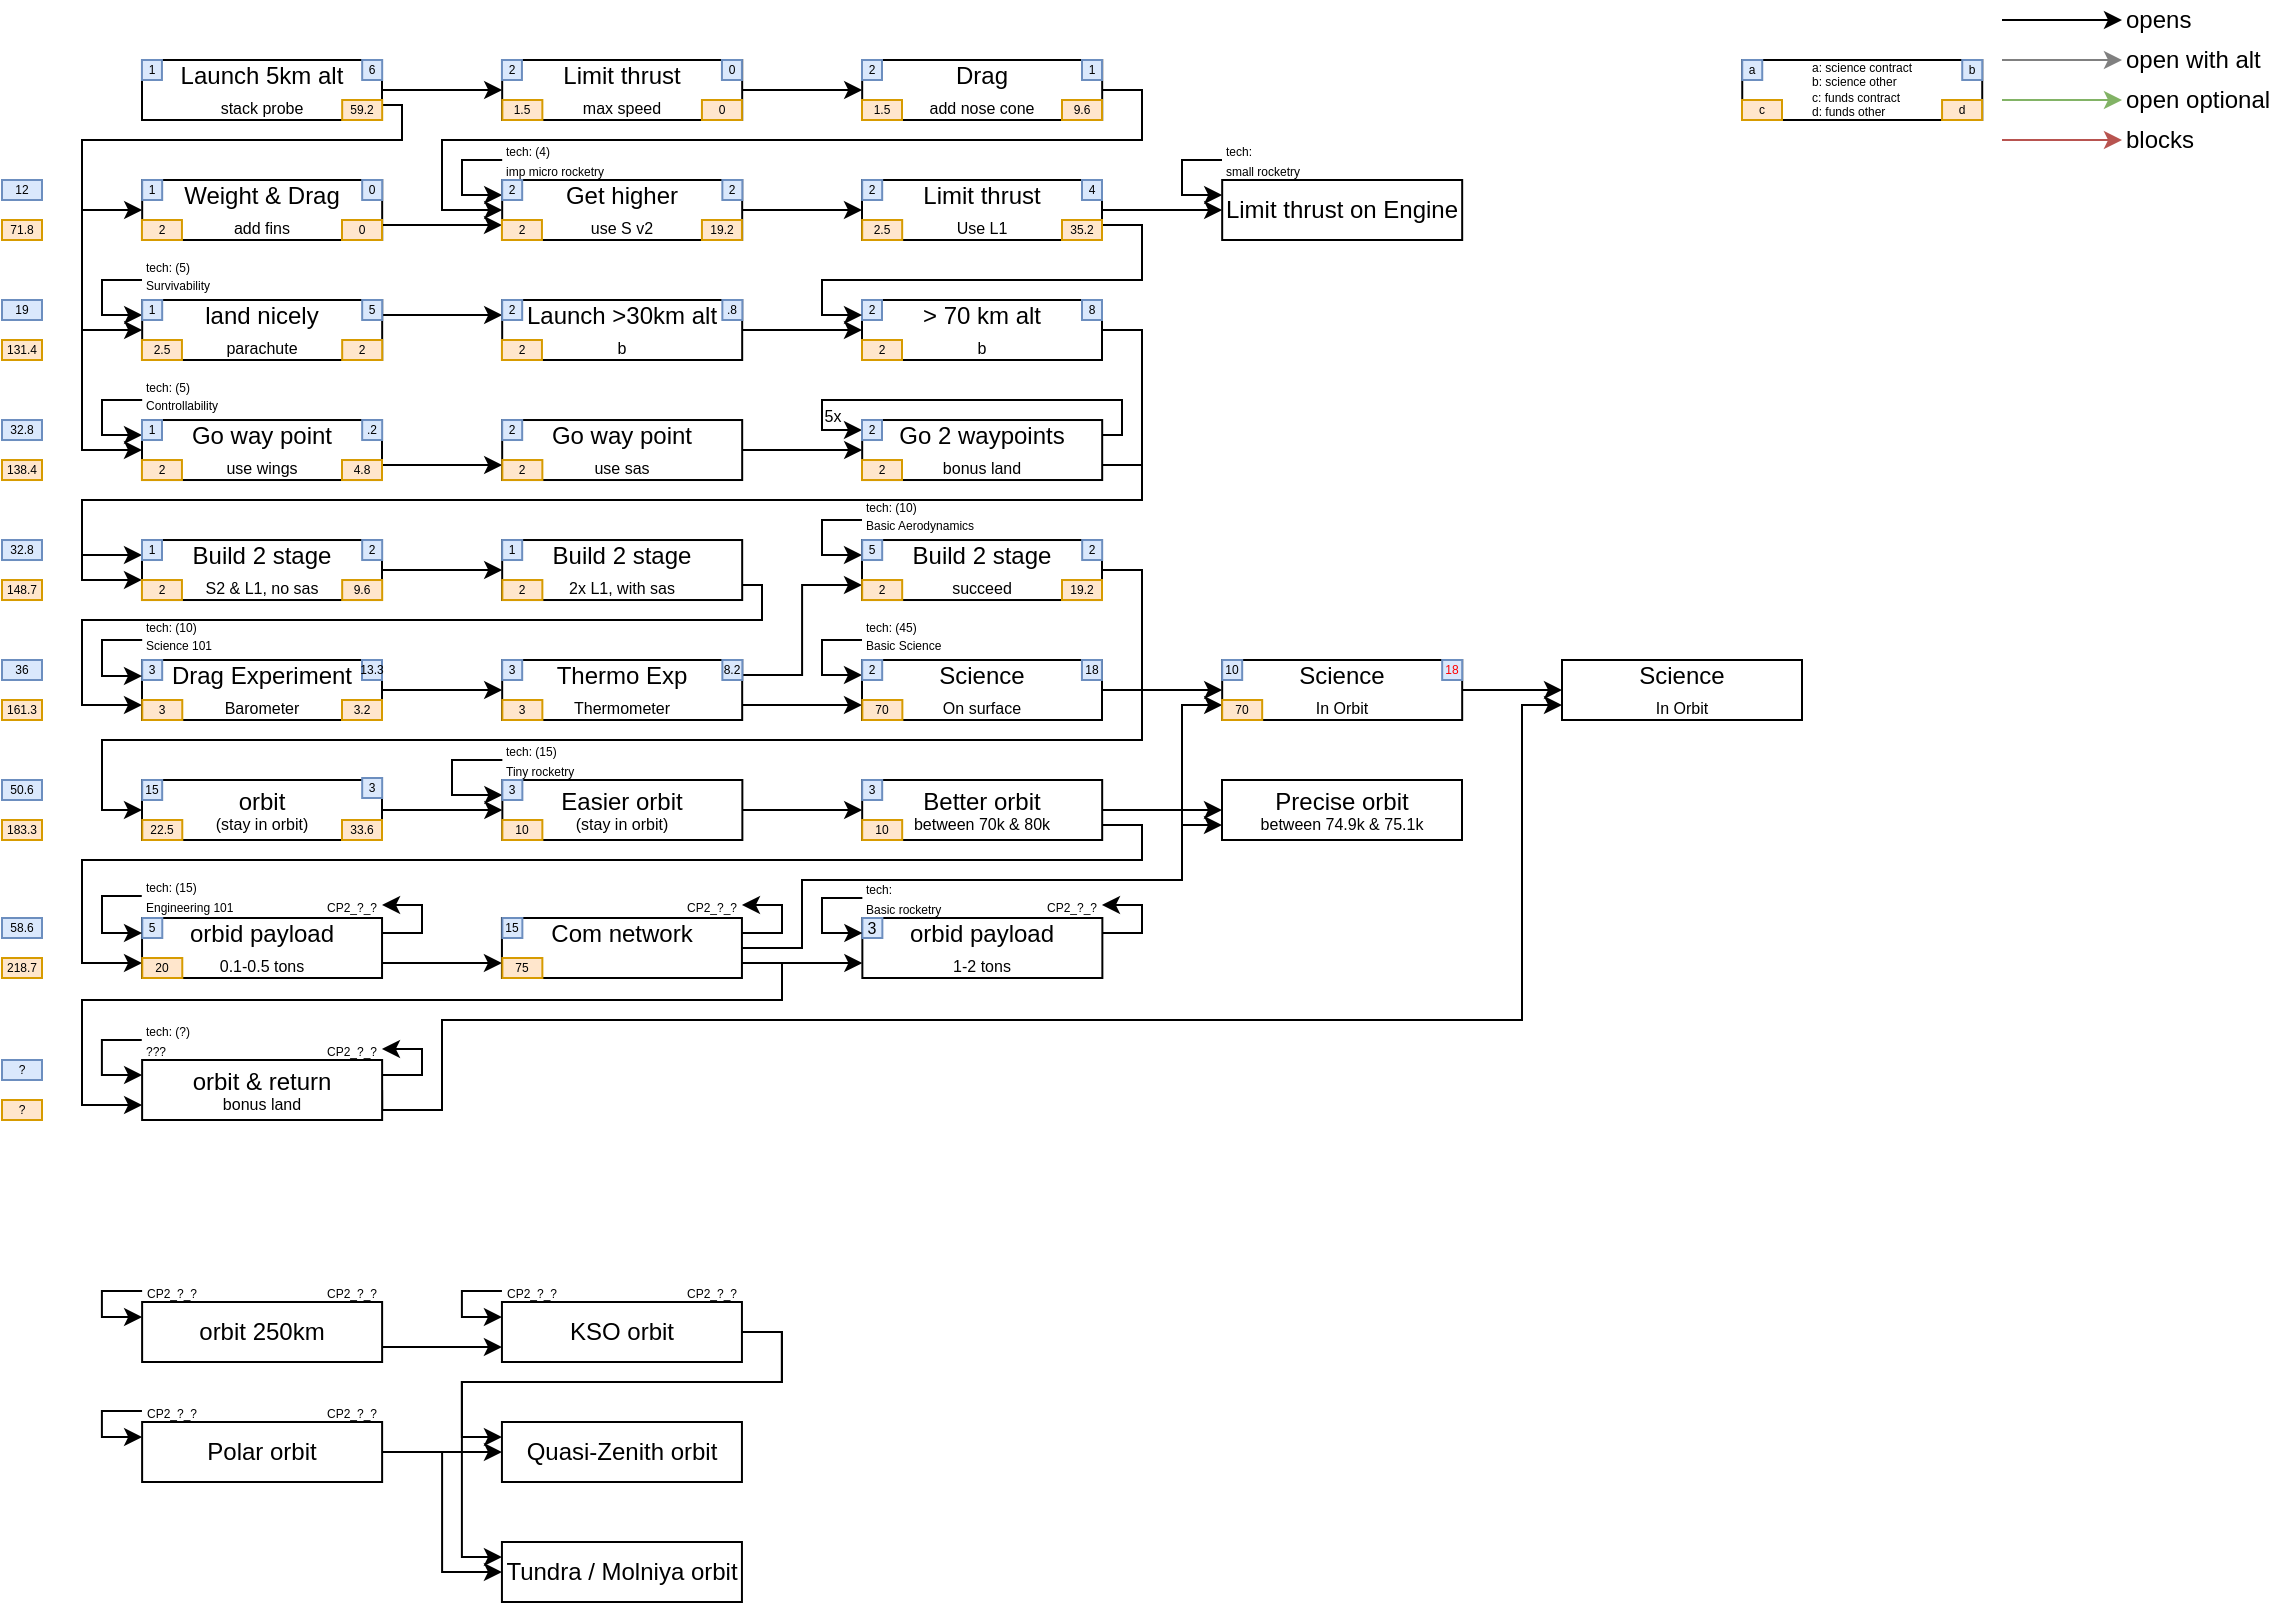 <mxfile version="13.0.3" type="device"><diagram id="yrG2KUbBidxd4rhL5g-d" name="Page-1"><mxGraphModel dx="569" dy="329" grid="1" gridSize="10" guides="1" tooltips="1" connect="1" arrows="1" fold="1" page="1" pageScale="1" pageWidth="1169" pageHeight="827" math="0" shadow="0"><root><mxCell id="0"/><mxCell id="1" parent="0"/><mxCell id="3JY1nFL2cjk0xsdYXhQx-1" style="edgeStyle=orthogonalEdgeStyle;rounded=0;orthogonalLoop=1;jettySize=auto;html=1;exitX=1;exitY=0.5;exitDx=0;exitDy=0;entryX=0;entryY=0.5;entryDx=0;entryDy=0;" parent="1" source="SZwrO1sBdmlhg4WE2Vew-1" target="hjC5QdtEhdCF6qf9Yz2r-4" edge="1"><mxGeometry relative="1" as="geometry"><Array as="points"><mxPoint x="210" y="65"/><mxPoint x="210" y="65"/></Array></mxGeometry></mxCell><mxCell id="3JY1nFL2cjk0xsdYXhQx-4" style="edgeStyle=orthogonalEdgeStyle;rounded=0;orthogonalLoop=1;jettySize=auto;html=1;exitX=1;exitY=0.75;exitDx=0;exitDy=0;strokeColor=#000000;fontSize=8;entryX=0;entryY=0.5;entryDx=0;entryDy=0;" parent="1" source="SZwrO1sBdmlhg4WE2Vew-1" target="SZwrO1sBdmlhg4WE2Vew-2" edge="1"><mxGeometry relative="1" as="geometry"><mxPoint x="50" y="250" as="targetPoint"/><mxPoint x="200" y="62.5" as="sourcePoint"/><Array as="points"><mxPoint x="210" y="73"/><mxPoint x="210" y="90"/><mxPoint x="50" y="90"/><mxPoint x="50" y="245"/></Array></mxGeometry></mxCell><mxCell id="3JY1nFL2cjk0xsdYXhQx-45" style="edgeStyle=orthogonalEdgeStyle;rounded=0;orthogonalLoop=1;jettySize=auto;html=1;exitX=1;exitY=0.75;exitDx=0;exitDy=0;entryX=0;entryY=0.5;entryDx=0;entryDy=0;strokeColor=#000000;fontSize=8;" parent="1" source="SZwrO1sBdmlhg4WE2Vew-1" target="hjC5QdtEhdCF6qf9Yz2r-3" edge="1"><mxGeometry relative="1" as="geometry"><Array as="points"><mxPoint x="210" y="73"/><mxPoint x="210" y="90"/><mxPoint x="50" y="90"/><mxPoint x="50" y="125"/></Array></mxGeometry></mxCell><mxCell id="3JY1nFL2cjk0xsdYXhQx-51" style="edgeStyle=orthogonalEdgeStyle;rounded=0;orthogonalLoop=1;jettySize=auto;html=1;exitX=1;exitY=0.75;exitDx=0;exitDy=0;entryX=0;entryY=0.5;entryDx=0;entryDy=0;strokeColor=#000000;fontSize=8;" parent="1" source="SZwrO1sBdmlhg4WE2Vew-1" target="SZwrO1sBdmlhg4WE2Vew-22" edge="1"><mxGeometry relative="1" as="geometry"><mxPoint x="200" y="62.5" as="sourcePoint"/><Array as="points"><mxPoint x="210" y="73"/><mxPoint x="210" y="90"/><mxPoint x="50" y="90"/><mxPoint x="50" y="185"/></Array></mxGeometry></mxCell><mxCell id="SZwrO1sBdmlhg4WE2Vew-1" value="Launch 5km alt&lt;br style=&quot;font-size: 8px&quot;&gt;&lt;font style=&quot;font-size: 8px&quot;&gt;stack probe&lt;/font&gt;" style="rounded=0;whiteSpace=wrap;html=1;" parent="1" vertex="1"><mxGeometry x="80" y="50" width="120" height="30" as="geometry"/></mxCell><mxCell id="SZwrO1sBdmlhg4WE2Vew-34" style="edgeStyle=orthogonalEdgeStyle;rounded=0;orthogonalLoop=1;jettySize=auto;html=1;exitX=1;exitY=0.75;exitDx=0;exitDy=0;entryX=0;entryY=0.75;entryDx=0;entryDy=0;" parent="1" source="SZwrO1sBdmlhg4WE2Vew-2" target="SZwrO1sBdmlhg4WE2Vew-6" edge="1"><mxGeometry relative="1" as="geometry"><mxPoint x="235" y="270" as="targetPoint"/></mxGeometry></mxCell><mxCell id="SZwrO1sBdmlhg4WE2Vew-2" value="Go way point&lt;font style=&quot;font-size: 8px&quot;&gt;&lt;br&gt;&lt;/font&gt;&lt;span style=&quot;font-size: 8px&quot;&gt;use wings&lt;/span&gt;" style="rounded=0;whiteSpace=wrap;html=1;" parent="1" vertex="1"><mxGeometry x="80" y="230.01" width="120" height="30" as="geometry"/></mxCell><mxCell id="SZwrO1sBdmlhg4WE2Vew-31" style="edgeStyle=orthogonalEdgeStyle;rounded=0;orthogonalLoop=1;jettySize=auto;html=1;exitX=1;exitY=0.5;exitDx=0;exitDy=0;entryX=0;entryY=0.5;entryDx=0;entryDy=0;" parent="1" source="SZwrO1sBdmlhg4WE2Vew-6" target="SZwrO1sBdmlhg4WE2Vew-12" edge="1"><mxGeometry relative="1" as="geometry"/></mxCell><mxCell id="SZwrO1sBdmlhg4WE2Vew-6" value="Go way point&lt;font style=&quot;font-size: 8px&quot;&gt;&lt;br&gt;&lt;/font&gt;&lt;span style=&quot;font-size: 8px&quot;&gt;use sas&lt;/span&gt;" style="rounded=0;whiteSpace=wrap;html=1;" parent="1" vertex="1"><mxGeometry x="260.09" y="230.01" width="120" height="30" as="geometry"/></mxCell><mxCell id="S7m_GH-Clogs26KsCjQg-3" style="edgeStyle=orthogonalEdgeStyle;rounded=0;orthogonalLoop=1;jettySize=auto;html=1;exitX=1;exitY=0.25;exitDx=0;exitDy=0;entryX=0;entryY=0.5;entryDx=0;entryDy=0;" parent="1" source="SZwrO1sBdmlhg4WE2Vew-12" target="3JY1nFL2cjk0xsdYXhQx-75" edge="1"><mxGeometry relative="1" as="geometry"><Array as="points"><mxPoint x="570" y="238"/><mxPoint x="570" y="220"/><mxPoint x="420" y="220"/><mxPoint x="420" y="235"/></Array></mxGeometry></mxCell><mxCell id="YNa53Ypn2ipejMuThrFw-12" value="&lt;font style=&quot;font-size: 8px&quot;&gt;5x&lt;/font&gt;" style="edgeLabel;html=1;align=center;verticalAlign=middle;resizable=0;points=[];" parent="S7m_GH-Clogs26KsCjQg-3" vertex="1" connectable="0"><mxGeometry x="-0.151" y="-1" relative="1" as="geometry"><mxPoint x="-82.43" y="8.01" as="offset"/></mxGeometry></mxCell><mxCell id="YNa53Ypn2ipejMuThrFw-7" style="edgeStyle=orthogonalEdgeStyle;rounded=0;orthogonalLoop=1;jettySize=auto;html=1;exitX=1;exitY=0.75;exitDx=0;exitDy=0;entryX=0;entryY=0.666;entryDx=0;entryDy=0;entryPerimeter=0;" parent="1" source="SZwrO1sBdmlhg4WE2Vew-12" target="YNa53Ypn2ipejMuThrFw-1" edge="1"><mxGeometry relative="1" as="geometry"><Array as="points"><mxPoint x="580" y="253"/><mxPoint x="580" y="270"/><mxPoint x="50" y="270"/><mxPoint x="50" y="310"/></Array></mxGeometry></mxCell><mxCell id="SZwrO1sBdmlhg4WE2Vew-12" value="&lt;div&gt;Go 2 waypoints&lt;/div&gt;&lt;font style=&quot;font-size: 8px&quot;&gt;bonus land&lt;/font&gt;" style="rounded=0;whiteSpace=wrap;html=1;" parent="1" vertex="1"><mxGeometry x="440.09" y="230.01" width="120" height="30" as="geometry"/></mxCell><mxCell id="SZwrO1sBdmlhg4WE2Vew-39" style="edgeStyle=orthogonalEdgeStyle;rounded=0;orthogonalLoop=1;jettySize=auto;html=1;exitX=1;exitY=0.5;exitDx=0;exitDy=0;entryX=0;entryY=0.5;entryDx=0;entryDy=0;" parent="1" source="SZwrO1sBdmlhg4WE2Vew-16" target="SZwrO1sBdmlhg4WE2Vew-18" edge="1"><mxGeometry relative="1" as="geometry"/></mxCell><mxCell id="SZwrO1sBdmlhg4WE2Vew-16" value="Launch &amp;gt;30km alt&lt;br style=&quot;font-size: 8px&quot;&gt;&lt;font style=&quot;font-size: 8px&quot;&gt;b&lt;/font&gt;" style="rounded=0;whiteSpace=wrap;html=1;" parent="1" vertex="1"><mxGeometry x="260.09" y="170" width="120" height="30" as="geometry"/></mxCell><mxCell id="YNa53Ypn2ipejMuThrFw-26" style="edgeStyle=orthogonalEdgeStyle;rounded=0;orthogonalLoop=1;jettySize=auto;html=1;exitX=1;exitY=0.5;exitDx=0;exitDy=0;entryX=0;entryY=0.25;entryDx=0;entryDy=0;" parent="1" source="SZwrO1sBdmlhg4WE2Vew-18" target="YNa53Ypn2ipejMuThrFw-1" edge="1"><mxGeometry relative="1" as="geometry"><Array as="points"><mxPoint x="580" y="185"/><mxPoint x="580" y="270"/><mxPoint x="50" y="270"/><mxPoint x="50" y="297"/></Array></mxGeometry></mxCell><mxCell id="SZwrO1sBdmlhg4WE2Vew-18" value="&amp;gt; 70 km alt&lt;br style=&quot;font-size: 8px&quot;&gt;&lt;font style=&quot;font-size: 8px&quot;&gt;b&lt;/font&gt;" style="rounded=0;whiteSpace=wrap;html=1;" parent="1" vertex="1"><mxGeometry x="440" y="170" width="120" height="30" as="geometry"/></mxCell><mxCell id="3JY1nFL2cjk0xsdYXhQx-3" style="edgeStyle=orthogonalEdgeStyle;rounded=0;orthogonalLoop=1;jettySize=auto;html=1;exitX=1;exitY=0.25;exitDx=0;exitDy=0;entryX=0;entryY=0.25;entryDx=0;entryDy=0;fontSize=8;strokeColor=#000000;fillColor=#d5e8d4;" parent="1" source="SZwrO1sBdmlhg4WE2Vew-22" target="SZwrO1sBdmlhg4WE2Vew-16" edge="1"><mxGeometry relative="1" as="geometry"><Array as="points"/></mxGeometry></mxCell><mxCell id="SZwrO1sBdmlhg4WE2Vew-22" value="land nicely&lt;br style=&quot;font-size: 8px&quot;&gt;&lt;font style=&quot;font-size: 8px&quot;&gt;parachute&lt;/font&gt;" style="rounded=0;whiteSpace=wrap;html=1;" parent="1" vertex="1"><mxGeometry x="80.09" y="170" width="120" height="30" as="geometry"/></mxCell><mxCell id="SZwrO1sBdmlhg4WE2Vew-35" style="edgeStyle=orthogonalEdgeStyle;rounded=0;orthogonalLoop=1;jettySize=auto;html=1;exitX=0.5;exitY=1;exitDx=0;exitDy=0;" parent="1" source="SZwrO1sBdmlhg4WE2Vew-16" target="SZwrO1sBdmlhg4WE2Vew-16" edge="1"><mxGeometry relative="1" as="geometry"/></mxCell><mxCell id="YNa53Ypn2ipejMuThrFw-62" style="edgeStyle=orthogonalEdgeStyle;rounded=0;orthogonalLoop=1;jettySize=auto;html=1;exitX=1;exitY=0.75;exitDx=0;exitDy=0;entryX=0;entryY=0.75;entryDx=0;entryDy=0;" parent="1" source="jQaJmfK5De0oodmLdF7I-8" target="SZwrO1sBdmlhg4WE2Vew-84" edge="1"><mxGeometry relative="1" as="geometry"><Array as="points"><mxPoint x="580" y="433"/><mxPoint x="580" y="450"/><mxPoint x="50" y="450"/><mxPoint x="50" y="502"/></Array><mxPoint x="70" y="502" as="targetPoint"/></mxGeometry></mxCell><mxCell id="jQaJmfK5De0oodmLdF7I-6" style="edgeStyle=orthogonalEdgeStyle;rounded=0;orthogonalLoop=1;jettySize=auto;html=1;exitX=1;exitY=0.5;exitDx=0;exitDy=0;entryX=0;entryY=0.5;entryDx=0;entryDy=0;fontSize=6;" parent="1" source="SZwrO1sBdmlhg4WE2Vew-49" target="SZwrO1sBdmlhg4WE2Vew-87" edge="1"><mxGeometry relative="1" as="geometry"/></mxCell><mxCell id="SZwrO1sBdmlhg4WE2Vew-49" value="&lt;div&gt;orbit&lt;/div&gt;&lt;div style=&quot;font-size: 8px&quot;&gt;(stay in orbit)&lt;br&gt;&lt;/div&gt;" style="rounded=0;whiteSpace=wrap;html=1;" parent="1" vertex="1"><mxGeometry x="80" y="410" width="120" height="30" as="geometry"/></mxCell><mxCell id="h_kYRDQDiS1hU7mCUpLv-2" style="edgeStyle=orthogonalEdgeStyle;rounded=0;orthogonalLoop=1;jettySize=auto;html=1;exitX=1;exitY=0.5;exitDx=0;exitDy=0;entryX=0;entryY=0.75;entryDx=0;entryDy=0;" edge="1" parent="1" source="SZwrO1sBdmlhg4WE2Vew-81" target="h_kYRDQDiS1hU7mCUpLv-1"><mxGeometry relative="1" as="geometry"><mxPoint x="250" y="530" as="targetPoint"/><Array as="points"><mxPoint x="200" y="575"/><mxPoint x="230" y="575"/><mxPoint x="230" y="530"/><mxPoint x="770" y="530"/><mxPoint x="770" y="373"/></Array></mxGeometry></mxCell><mxCell id="SZwrO1sBdmlhg4WE2Vew-81" value="&lt;div&gt;orbit &amp;amp; return&lt;br&gt;&lt;/div&gt;&lt;div style=&quot;font-size: 8px&quot;&gt;bonus land&lt;br&gt;&lt;/div&gt;" style="rounded=0;whiteSpace=wrap;html=1;" parent="1" vertex="1"><mxGeometry x="80.06" y="550" width="120" height="30" as="geometry"/></mxCell><mxCell id="SZwrO1sBdmlhg4WE2Vew-96" value="" style="edgeStyle=orthogonalEdgeStyle;rounded=0;orthogonalLoop=1;jettySize=auto;html=1;strokeColor=#000000;exitX=1;exitY=0.75;exitDx=0;exitDy=0;entryX=0;entryY=0.75;entryDx=0;entryDy=0;" parent="1" source="SZwrO1sBdmlhg4WE2Vew-90" target="SZwrO1sBdmlhg4WE2Vew-95" edge="1"><mxGeometry relative="1" as="geometry"/></mxCell><mxCell id="SZwrO1sBdmlhg4WE2Vew-90" value="orbit 250km" style="rounded=0;whiteSpace=wrap;html=1;" parent="1" vertex="1"><mxGeometry x="80.06" y="671" width="120" height="30" as="geometry"/></mxCell><mxCell id="3JY1nFL2cjk0xsdYXhQx-16" style="edgeStyle=orthogonalEdgeStyle;rounded=0;orthogonalLoop=1;jettySize=auto;html=1;exitX=1;exitY=0.5;exitDx=0;exitDy=0;entryX=0;entryY=0.25;entryDx=0;entryDy=0;strokeColor=#000000;fontSize=8;" parent="1" source="SZwrO1sBdmlhg4WE2Vew-95" target="SZwrO1sBdmlhg4WE2Vew-100" edge="1"><mxGeometry relative="1" as="geometry"><Array as="points"><mxPoint x="399.97" y="686"/><mxPoint x="399.97" y="711"/><mxPoint x="239.97" y="711"/><mxPoint x="239.97" y="739"/></Array></mxGeometry></mxCell><mxCell id="3JY1nFL2cjk0xsdYXhQx-17" style="edgeStyle=orthogonalEdgeStyle;rounded=0;orthogonalLoop=1;jettySize=auto;html=1;exitX=1;exitY=0.5;exitDx=0;exitDy=0;strokeColor=#000000;fontSize=8;entryX=0;entryY=0.25;entryDx=0;entryDy=0;" parent="1" source="SZwrO1sBdmlhg4WE2Vew-95" target="SZwrO1sBdmlhg4WE2Vew-102" edge="1"><mxGeometry relative="1" as="geometry"><mxPoint x="249.97" y="799" as="targetPoint"/><Array as="points"><mxPoint x="399.97" y="686"/><mxPoint x="399.97" y="711"/><mxPoint x="239.97" y="711"/><mxPoint x="239.97" y="799"/></Array></mxGeometry></mxCell><mxCell id="SZwrO1sBdmlhg4WE2Vew-95" value="&lt;span&gt;KSO orbit&lt;/span&gt;" style="rounded=0;whiteSpace=wrap;html=1;" parent="1" vertex="1"><mxGeometry x="259.97" y="671" width="120" height="30" as="geometry"/></mxCell><mxCell id="IgeOk36QojfOdhvd_kqg-1" style="edgeStyle=orthogonalEdgeStyle;rounded=0;orthogonalLoop=1;jettySize=auto;html=1;exitX=1;exitY=0.5;exitDx=0;exitDy=0;entryX=0;entryY=0.75;entryDx=0;entryDy=0;" parent="1" source="IgeOk36QojfOdhvd_kqg-3" target="YNa53Ypn2ipejMuThrFw-51" edge="1"><mxGeometry relative="1" as="geometry"><Array as="points"><mxPoint x="410" y="494"/><mxPoint x="410" y="460"/><mxPoint x="600" y="460"/><mxPoint x="600" y="373"/></Array></mxGeometry></mxCell><mxCell id="IgeOk36QojfOdhvd_kqg-4" style="edgeStyle=orthogonalEdgeStyle;rounded=0;orthogonalLoop=1;jettySize=auto;html=1;exitX=1;exitY=0.75;exitDx=0;exitDy=0;entryX=0;entryY=0.75;entryDx=0;entryDy=0;fontSize=6;" parent="1" source="SZwrO1sBdmlhg4WE2Vew-84" target="IgeOk36QojfOdhvd_kqg-3" edge="1"><mxGeometry relative="1" as="geometry"/></mxCell><mxCell id="SZwrO1sBdmlhg4WE2Vew-84" value="&lt;div&gt;orbid payload&lt;/div&gt;&lt;div&gt;&lt;font style=&quot;font-size: 8px&quot;&gt;0.1-0.5 tons&lt;/font&gt;&lt;br&gt;&lt;/div&gt;" style="rounded=0;whiteSpace=wrap;html=1;" parent="1" vertex="1"><mxGeometry x="80.02" y="479" width="120" height="30" as="geometry"/></mxCell><mxCell id="jQaJmfK5De0oodmLdF7I-9" style="edgeStyle=orthogonalEdgeStyle;rounded=0;orthogonalLoop=1;jettySize=auto;html=1;exitX=1;exitY=0.5;exitDx=0;exitDy=0;entryX=0;entryY=0.5;entryDx=0;entryDy=0;fontSize=6;" parent="1" source="SZwrO1sBdmlhg4WE2Vew-87" target="jQaJmfK5De0oodmLdF7I-8" edge="1"><mxGeometry relative="1" as="geometry"/></mxCell><mxCell id="SZwrO1sBdmlhg4WE2Vew-87" value="&lt;div&gt;&lt;div&gt;Easier orbit&lt;/div&gt;&lt;div style=&quot;font-size: 8px&quot;&gt;(stay in orbit)&lt;/div&gt;&lt;/div&gt;" style="rounded=0;whiteSpace=wrap;html=1;" parent="1" vertex="1"><mxGeometry x="260.18" y="410" width="120" height="30" as="geometry"/></mxCell><mxCell id="3JY1nFL2cjk0xsdYXhQx-18" style="edgeStyle=orthogonalEdgeStyle;rounded=0;orthogonalLoop=1;jettySize=auto;html=1;exitX=1;exitY=0.5;exitDx=0;exitDy=0;entryX=0;entryY=0.5;entryDx=0;entryDy=0;strokeColor=#000000;fontSize=8;" parent="1" source="SZwrO1sBdmlhg4WE2Vew-99" target="SZwrO1sBdmlhg4WE2Vew-100" edge="1"><mxGeometry relative="1" as="geometry"/></mxCell><mxCell id="3JY1nFL2cjk0xsdYXhQx-19" style="edgeStyle=orthogonalEdgeStyle;rounded=0;orthogonalLoop=1;jettySize=auto;html=1;exitX=1;exitY=0.5;exitDx=0;exitDy=0;entryX=0;entryY=0.5;entryDx=0;entryDy=0;strokeColor=#000000;fontSize=8;" parent="1" source="SZwrO1sBdmlhg4WE2Vew-99" target="SZwrO1sBdmlhg4WE2Vew-102" edge="1"><mxGeometry relative="1" as="geometry"/></mxCell><mxCell id="SZwrO1sBdmlhg4WE2Vew-99" value="Polar orbit" style="rounded=0;whiteSpace=wrap;html=1;" parent="1" vertex="1"><mxGeometry x="80.06" y="731" width="120" height="30" as="geometry"/></mxCell><mxCell id="SZwrO1sBdmlhg4WE2Vew-100" value="Quasi-Zenith orbit" style="rounded=0;whiteSpace=wrap;html=1;" parent="1" vertex="1"><mxGeometry x="259.97" y="731" width="120" height="30" as="geometry"/></mxCell><mxCell id="SZwrO1sBdmlhg4WE2Vew-102" value="Tundra / Molniya orbit" style="rounded=0;whiteSpace=wrap;html=1;" parent="1" vertex="1"><mxGeometry x="259.97" y="791" width="120" height="30" as="geometry"/></mxCell><mxCell id="M4nwzfkNvxjOx-hK2zbK-3" style="edgeStyle=orthogonalEdgeStyle;rounded=0;orthogonalLoop=1;jettySize=auto;html=1;exitX=1;exitY=0.75;exitDx=0;exitDy=0;" parent="1" source="hjC5QdtEhdCF6qf9Yz2r-3" edge="1"><mxGeometry relative="1" as="geometry"><mxPoint x="260" y="132.55" as="targetPoint"/></mxGeometry></mxCell><mxCell id="hjC5QdtEhdCF6qf9Yz2r-3" value="Weight &amp;amp; Drag&lt;br style=&quot;font-size: 8px&quot;&gt;&lt;font style=&quot;font-size: 8px&quot;&gt;add fins&lt;/font&gt;" style="rounded=0;whiteSpace=wrap;html=1;" parent="1" vertex="1"><mxGeometry x="80.09" y="110" width="120" height="30" as="geometry"/></mxCell><mxCell id="3JY1nFL2cjk0xsdYXhQx-44" style="edgeStyle=orthogonalEdgeStyle;rounded=0;orthogonalLoop=1;jettySize=auto;html=1;exitX=1;exitY=0.5;exitDx=0;exitDy=0;entryX=0;entryY=0.5;entryDx=0;entryDy=0;strokeColor=#000000;fontSize=8;" parent="1" source="hjC5QdtEhdCF6qf9Yz2r-4" target="3JY1nFL2cjk0xsdYXhQx-43" edge="1"><mxGeometry relative="1" as="geometry"/></mxCell><mxCell id="hjC5QdtEhdCF6qf9Yz2r-4" value="Limit thrust&lt;br style=&quot;font-size: 8px&quot;&gt;&lt;font style=&quot;font-size: 8px&quot;&gt;max speed&lt;/font&gt;" style="rounded=0;whiteSpace=wrap;html=1;" parent="1" vertex="1"><mxGeometry x="260.09" y="50" width="120" height="30" as="geometry"/></mxCell><mxCell id="3JY1nFL2cjk0xsdYXhQx-13" value="Limit thrust on Engine" style="rounded=0;whiteSpace=wrap;html=1;" parent="1" vertex="1"><mxGeometry x="620.09" y="110" width="120" height="30" as="geometry"/></mxCell><mxCell id="3JY1nFL2cjk0xsdYXhQx-23" style="edgeStyle=orthogonalEdgeStyle;rounded=0;orthogonalLoop=1;jettySize=auto;html=1;exitX=0;exitY=0.5;exitDx=0;exitDy=0;strokeColor=#000000;fontSize=8;entryX=0;entryY=0.25;entryDx=0;entryDy=0;" parent="1" source="3JY1nFL2cjk0xsdYXhQx-22" target="3JY1nFL2cjk0xsdYXhQx-13" edge="1"><mxGeometry relative="1" as="geometry"><mxPoint x="430" y="118" as="targetPoint"/><Array as="points"><mxPoint x="600" y="100"/><mxPoint x="600" y="117"/></Array></mxGeometry></mxCell><mxCell id="3JY1nFL2cjk0xsdYXhQx-22" value="&lt;font style=&quot;line-height: 100%&quot;&gt;&lt;font style=&quot;font-size: 6px&quot;&gt;tech:&lt;br&gt;small rocketry&lt;/font&gt;&lt;br&gt;&lt;/font&gt;" style="text;html=1;strokeColor=none;fillColor=none;align=left;verticalAlign=middle;whiteSpace=wrap;rounded=0;fontSize=8;spacing=2;" parent="1" vertex="1"><mxGeometry x="620" y="90" width="40" height="20" as="geometry"/></mxCell><mxCell id="3JY1nFL2cjk0xsdYXhQx-25" style="edgeStyle=orthogonalEdgeStyle;rounded=0;orthogonalLoop=1;jettySize=auto;html=1;exitX=0;exitY=0.5;exitDx=0;exitDy=0;strokeColor=#000000;fontSize=8;entryX=0;entryY=0.25;entryDx=0;entryDy=0;" parent="1" source="3JY1nFL2cjk0xsdYXhQx-24" target="SZwrO1sBdmlhg4WE2Vew-95" edge="1"><mxGeometry relative="1" as="geometry"><mxPoint x="249.97" y="671" as="targetPoint"/><Array as="points"><mxPoint x="239.97" y="665"/><mxPoint x="239.97" y="679"/></Array></mxGeometry></mxCell><mxCell id="3JY1nFL2cjk0xsdYXhQx-24" value="&lt;font style=&quot;font-size: 6px&quot;&gt;CP2_?_?&lt;/font&gt;" style="text;html=1;strokeColor=none;fillColor=none;align=center;verticalAlign=middle;whiteSpace=wrap;rounded=0;fontSize=8;" parent="1" vertex="1"><mxGeometry x="259.97" y="661" width="30" height="9" as="geometry"/></mxCell><mxCell id="3JY1nFL2cjk0xsdYXhQx-27" style="edgeStyle=orthogonalEdgeStyle;rounded=0;orthogonalLoop=1;jettySize=auto;html=1;exitX=0;exitY=0.5;exitDx=0;exitDy=0;strokeColor=#000000;fontSize=8;entryX=0;entryY=0.25;entryDx=0;entryDy=0;" parent="1" source="3JY1nFL2cjk0xsdYXhQx-26" target="SZwrO1sBdmlhg4WE2Vew-90" edge="1"><mxGeometry relative="1" as="geometry"><mxPoint x="59.97" y="679" as="targetPoint"/><Array as="points"><mxPoint x="59.97" y="665"/><mxPoint x="59.97" y="679"/></Array></mxGeometry></mxCell><mxCell id="3JY1nFL2cjk0xsdYXhQx-26" value="&lt;font style=&quot;font-size: 6px&quot;&gt;CP2_?_?&lt;/font&gt;" style="text;html=1;strokeColor=none;fillColor=none;align=center;verticalAlign=middle;whiteSpace=wrap;rounded=0;fontSize=8;" parent="1" vertex="1"><mxGeometry x="80.06" y="661" width="30" height="9" as="geometry"/></mxCell><mxCell id="3JY1nFL2cjk0xsdYXhQx-31" style="edgeStyle=orthogonalEdgeStyle;rounded=0;orthogonalLoop=1;jettySize=auto;html=1;exitX=0;exitY=0.5;exitDx=0;exitDy=0;strokeColor=#000000;fontSize=8;entryX=0;entryY=0.25;entryDx=0;entryDy=0;" parent="1" source="3JY1nFL2cjk0xsdYXhQx-30" target="SZwrO1sBdmlhg4WE2Vew-99" edge="1"><mxGeometry relative="1" as="geometry"><mxPoint x="69.97" y="739" as="targetPoint"/><Array as="points"><mxPoint x="59.97" y="726"/><mxPoint x="59.97" y="738"/></Array></mxGeometry></mxCell><mxCell id="3JY1nFL2cjk0xsdYXhQx-30" value="&lt;font style=&quot;font-size: 6px&quot;&gt;CP2_?_?&lt;/font&gt;" style="text;html=1;strokeColor=none;fillColor=none;align=center;verticalAlign=middle;whiteSpace=wrap;rounded=0;fontSize=8;" parent="1" vertex="1"><mxGeometry x="79.97" y="721" width="30" height="9" as="geometry"/></mxCell><mxCell id="3JY1nFL2cjk0xsdYXhQx-38" style="edgeStyle=orthogonalEdgeStyle;rounded=0;orthogonalLoop=1;jettySize=auto;html=1;exitX=0;exitY=0.5;exitDx=0;exitDy=0;strokeColor=#000000;fontSize=8;entryX=0;entryY=0.25;entryDx=0;entryDy=0;" parent="1" source="3JY1nFL2cjk0xsdYXhQx-37" target="3JY1nFL2cjk0xsdYXhQx-39" edge="1"><mxGeometry relative="1" as="geometry"><mxPoint x="250" y="118" as="targetPoint"/><Array as="points"><mxPoint x="240" y="100"/><mxPoint x="240" y="118"/></Array></mxGeometry></mxCell><mxCell id="3JY1nFL2cjk0xsdYXhQx-37" value="&lt;font style=&quot;line-height: 100%&quot;&gt;&lt;font style=&quot;font-size: 6px&quot;&gt;tech: (4)&lt;br&gt;imp micro rocketry&lt;/font&gt;&lt;br&gt;&lt;/font&gt;" style="text;html=1;strokeColor=none;fillColor=none;align=left;verticalAlign=middle;whiteSpace=wrap;rounded=0;fontSize=8;spacing=2;" parent="1" vertex="1"><mxGeometry x="260.09" y="90" width="60.09" height="20" as="geometry"/></mxCell><mxCell id="MhdYzDsWfQZJqdbxx2Wy-2" style="edgeStyle=orthogonalEdgeStyle;rounded=0;orthogonalLoop=1;jettySize=auto;html=1;exitX=1;exitY=0.5;exitDx=0;exitDy=0;entryX=0;entryY=0.5;entryDx=0;entryDy=0;" parent="1" source="3JY1nFL2cjk0xsdYXhQx-39" target="MhdYzDsWfQZJqdbxx2Wy-1" edge="1"><mxGeometry relative="1" as="geometry"/></mxCell><mxCell id="3JY1nFL2cjk0xsdYXhQx-39" value="Get higher&lt;br style=&quot;font-size: 8px&quot;&gt;&lt;font style=&quot;font-size: 8px&quot;&gt;use S v2&lt;/font&gt;" style="rounded=0;whiteSpace=wrap;html=1;" parent="1" vertex="1"><mxGeometry x="260.09" y="110" width="120" height="30" as="geometry"/></mxCell><mxCell id="M4nwzfkNvxjOx-hK2zbK-2" style="edgeStyle=orthogonalEdgeStyle;rounded=0;orthogonalLoop=1;jettySize=auto;html=1;exitX=1;exitY=0.5;exitDx=0;exitDy=0;entryX=0;entryY=0.5;entryDx=0;entryDy=0;" parent="1" source="3JY1nFL2cjk0xsdYXhQx-43" target="3JY1nFL2cjk0xsdYXhQx-39" edge="1"><mxGeometry relative="1" as="geometry"><mxPoint x="260" y="130" as="targetPoint"/><Array as="points"><mxPoint x="580" y="65"/><mxPoint x="580" y="90"/><mxPoint x="230" y="90"/><mxPoint x="230" y="125"/></Array></mxGeometry></mxCell><mxCell id="3JY1nFL2cjk0xsdYXhQx-43" value="Drag&lt;br style=&quot;font-size: 8px&quot;&gt;&lt;font style=&quot;font-size: 8px&quot;&gt;add nose cone&lt;/font&gt;" style="rounded=0;whiteSpace=wrap;html=1;" parent="1" vertex="1"><mxGeometry x="440.09" y="50" width="120" height="30" as="geometry"/></mxCell><mxCell id="3JY1nFL2cjk0xsdYXhQx-46" value="" style="group" parent="1" vertex="1" connectable="0"><mxGeometry x="1010" y="20" width="140" height="80" as="geometry"/></mxCell><mxCell id="SZwrO1sBdmlhg4WE2Vew-56" value="" style="group" parent="3JY1nFL2cjk0xsdYXhQx-46" vertex="1" connectable="0"><mxGeometry width="100" height="20" as="geometry"/></mxCell><mxCell id="SZwrO1sBdmlhg4WE2Vew-64" value="" style="group" parent="SZwrO1sBdmlhg4WE2Vew-56" vertex="1" connectable="0"><mxGeometry width="100" height="20" as="geometry"/></mxCell><mxCell id="SZwrO1sBdmlhg4WE2Vew-54" value="" style="endArrow=classic;html=1;strokeColor=#000000;" parent="SZwrO1sBdmlhg4WE2Vew-64" target="SZwrO1sBdmlhg4WE2Vew-55" edge="1"><mxGeometry width="50" height="50" relative="1" as="geometry"><mxPoint y="10" as="sourcePoint"/><mxPoint x="60" y="10" as="targetPoint"/></mxGeometry></mxCell><mxCell id="SZwrO1sBdmlhg4WE2Vew-55" value="&lt;div align=&quot;left&quot;&gt;opens&lt;/div&gt;" style="text;html=1;strokeColor=none;fillColor=none;align=left;verticalAlign=middle;whiteSpace=wrap;rounded=0;" parent="SZwrO1sBdmlhg4WE2Vew-64" vertex="1"><mxGeometry x="60" width="40" height="20" as="geometry"/></mxCell><mxCell id="SZwrO1sBdmlhg4WE2Vew-65" value="" style="group" parent="3JY1nFL2cjk0xsdYXhQx-46" vertex="1" connectable="0"><mxGeometry y="20" width="140" height="20" as="geometry"/></mxCell><mxCell id="SZwrO1sBdmlhg4WE2Vew-66" value="" style="group" parent="SZwrO1sBdmlhg4WE2Vew-65" vertex="1" connectable="0"><mxGeometry width="140" height="20" as="geometry"/></mxCell><mxCell id="SZwrO1sBdmlhg4WE2Vew-67" value="" style="endArrow=classic;html=1;strokeColor=#808080;" parent="SZwrO1sBdmlhg4WE2Vew-66" target="SZwrO1sBdmlhg4WE2Vew-68" edge="1"><mxGeometry width="50" height="50" relative="1" as="geometry"><mxPoint y="10" as="sourcePoint"/><mxPoint x="60" y="10" as="targetPoint"/></mxGeometry></mxCell><mxCell id="SZwrO1sBdmlhg4WE2Vew-68" value="&lt;div align=&quot;left&quot;&gt;open with alt&lt;/div&gt;" style="text;html=1;strokeColor=none;fillColor=none;align=left;verticalAlign=middle;whiteSpace=wrap;rounded=0;" parent="SZwrO1sBdmlhg4WE2Vew-66" vertex="1"><mxGeometry x="60" width="80" height="20" as="geometry"/></mxCell><mxCell id="SZwrO1sBdmlhg4WE2Vew-70" value="" style="group" parent="3JY1nFL2cjk0xsdYXhQx-46" vertex="1" connectable="0"><mxGeometry y="40" width="140" height="20" as="geometry"/></mxCell><mxCell id="SZwrO1sBdmlhg4WE2Vew-71" value="" style="group" parent="SZwrO1sBdmlhg4WE2Vew-70" vertex="1" connectable="0"><mxGeometry width="140" height="20" as="geometry"/></mxCell><mxCell id="SZwrO1sBdmlhg4WE2Vew-72" value="" style="endArrow=classic;html=1;strokeColor=#82b366;fillColor=#d5e8d4;" parent="SZwrO1sBdmlhg4WE2Vew-71" target="SZwrO1sBdmlhg4WE2Vew-73" edge="1"><mxGeometry width="50" height="50" relative="1" as="geometry"><mxPoint y="10" as="sourcePoint"/><mxPoint x="60" y="10" as="targetPoint"/></mxGeometry></mxCell><mxCell id="SZwrO1sBdmlhg4WE2Vew-73" value="&lt;div align=&quot;left&quot;&gt;open optional&lt;/div&gt;" style="text;html=1;strokeColor=none;fillColor=none;align=left;verticalAlign=middle;whiteSpace=wrap;rounded=0;" parent="SZwrO1sBdmlhg4WE2Vew-71" vertex="1"><mxGeometry x="60" width="80" height="20" as="geometry"/></mxCell><mxCell id="SZwrO1sBdmlhg4WE2Vew-74" value="" style="group" parent="3JY1nFL2cjk0xsdYXhQx-46" vertex="1" connectable="0"><mxGeometry y="60" width="140" height="20" as="geometry"/></mxCell><mxCell id="SZwrO1sBdmlhg4WE2Vew-75" value="" style="group" parent="SZwrO1sBdmlhg4WE2Vew-74" vertex="1" connectable="0"><mxGeometry width="140" height="20" as="geometry"/></mxCell><mxCell id="SZwrO1sBdmlhg4WE2Vew-76" value="" style="endArrow=classic;html=1;strokeColor=#b85450;fillColor=#f8cecc;" parent="SZwrO1sBdmlhg4WE2Vew-75" target="SZwrO1sBdmlhg4WE2Vew-77" edge="1"><mxGeometry width="50" height="50" relative="1" as="geometry"><mxPoint y="10" as="sourcePoint"/><mxPoint x="60" y="10" as="targetPoint"/></mxGeometry></mxCell><mxCell id="SZwrO1sBdmlhg4WE2Vew-77" value="blocks" style="text;html=1;strokeColor=none;fillColor=none;align=left;verticalAlign=middle;whiteSpace=wrap;rounded=0;" parent="SZwrO1sBdmlhg4WE2Vew-75" vertex="1"><mxGeometry x="60" width="80" height="20" as="geometry"/></mxCell><mxCell id="3JY1nFL2cjk0xsdYXhQx-53" style="edgeStyle=orthogonalEdgeStyle;rounded=0;orthogonalLoop=1;jettySize=auto;html=1;exitX=0;exitY=0.5;exitDx=0;exitDy=0;strokeColor=#000000;fontSize=8;entryX=0;entryY=0.25;entryDx=0;entryDy=0;" parent="1" source="3JY1nFL2cjk0xsdYXhQx-52" target="SZwrO1sBdmlhg4WE2Vew-2" edge="1"><mxGeometry relative="1" as="geometry"><mxPoint x="70" y="238" as="targetPoint"/><Array as="points"><mxPoint x="60" y="220"/><mxPoint x="60" y="238"/></Array></mxGeometry></mxCell><mxCell id="3JY1nFL2cjk0xsdYXhQx-52" value="&lt;font style=&quot;line-height: 100%&quot;&gt;&lt;font style=&quot;font-size: 6px&quot;&gt;tech: (5)&lt;br&gt;Controllability&lt;/font&gt;&lt;br&gt;&lt;/font&gt;" style="text;html=1;strokeColor=none;fillColor=none;align=left;verticalAlign=bottom;whiteSpace=wrap;rounded=0;fontSize=8;spacing=2;" parent="1" vertex="1"><mxGeometry x="80.09" y="210.01" width="60.09" height="20" as="geometry"/></mxCell><mxCell id="3JY1nFL2cjk0xsdYXhQx-55" style="edgeStyle=orthogonalEdgeStyle;rounded=0;orthogonalLoop=1;jettySize=auto;html=1;exitX=0;exitY=0.5;exitDx=0;exitDy=0;strokeColor=#000000;fontSize=8;entryX=0;entryY=0.25;entryDx=0;entryDy=0;" parent="1" source="3JY1nFL2cjk0xsdYXhQx-54" target="SZwrO1sBdmlhg4WE2Vew-22" edge="1"><mxGeometry relative="1" as="geometry"><mxPoint x="70" y="178" as="targetPoint"/><Array as="points"><mxPoint x="60" y="160"/><mxPoint x="60" y="178"/></Array></mxGeometry></mxCell><mxCell id="3JY1nFL2cjk0xsdYXhQx-54" value="&lt;font style=&quot;line-height: 100%&quot;&gt;&lt;font style=&quot;font-size: 6px&quot;&gt;tech: (5)&lt;br&gt;Survivability&lt;/font&gt;&lt;br&gt;&lt;/font&gt;" style="text;html=1;strokeColor=none;fillColor=none;align=left;verticalAlign=bottom;whiteSpace=wrap;rounded=0;fontSize=8;spacing=2;" parent="1" vertex="1"><mxGeometry x="80" y="150" width="60.09" height="20" as="geometry"/></mxCell><mxCell id="3JY1nFL2cjk0xsdYXhQx-63" value="2" style="text;html=1;strokeColor=#6c8ebf;fillColor=#dae8fc;align=center;verticalAlign=middle;whiteSpace=wrap;rounded=0;fontSize=6;" parent="1" vertex="1"><mxGeometry x="440" y="50" width="10" height="10" as="geometry"/></mxCell><mxCell id="3JY1nFL2cjk0xsdYXhQx-64" value="1" style="text;html=1;strokeColor=#6c8ebf;fillColor=#dae8fc;align=center;verticalAlign=middle;whiteSpace=wrap;rounded=0;fontSize=6;" parent="1" vertex="1"><mxGeometry x="80.09" y="110" width="10" height="10" as="geometry"/></mxCell><mxCell id="3JY1nFL2cjk0xsdYXhQx-65" value="2" style="text;html=1;strokeColor=#6c8ebf;fillColor=#dae8fc;align=center;verticalAlign=middle;whiteSpace=wrap;rounded=0;fontSize=6;" parent="1" vertex="1"><mxGeometry x="260.09" y="110" width="10" height="10" as="geometry"/></mxCell><mxCell id="3JY1nFL2cjk0xsdYXhQx-70" value="1" style="text;html=1;strokeColor=#6c8ebf;fillColor=#dae8fc;align=center;verticalAlign=middle;whiteSpace=wrap;rounded=0;fontSize=6;" parent="1" vertex="1"><mxGeometry x="80.09" y="170" width="10" height="10" as="geometry"/></mxCell><mxCell id="3JY1nFL2cjk0xsdYXhQx-71" value="1" style="text;html=1;strokeColor=#6c8ebf;fillColor=#dae8fc;align=center;verticalAlign=middle;whiteSpace=wrap;rounded=0;fontSize=6;" parent="1" vertex="1"><mxGeometry x="80" y="230.01" width="10" height="10" as="geometry"/></mxCell><mxCell id="3JY1nFL2cjk0xsdYXhQx-72" value="2" style="text;html=1;strokeColor=#6c8ebf;fillColor=#dae8fc;align=center;verticalAlign=middle;whiteSpace=wrap;rounded=0;fontSize=6;" parent="1" vertex="1"><mxGeometry x="260.09" y="170" width="10" height="10" as="geometry"/></mxCell><mxCell id="3JY1nFL2cjk0xsdYXhQx-73" value="2" style="text;html=1;strokeColor=#6c8ebf;fillColor=#dae8fc;align=center;verticalAlign=middle;whiteSpace=wrap;rounded=0;fontSize=6;" parent="1" vertex="1"><mxGeometry x="440" y="170" width="10" height="10" as="geometry"/></mxCell><mxCell id="3JY1nFL2cjk0xsdYXhQx-74" value="2" style="text;html=1;strokeColor=#6c8ebf;fillColor=#dae8fc;align=center;verticalAlign=middle;whiteSpace=wrap;rounded=0;fontSize=6;" parent="1" vertex="1"><mxGeometry x="260.09" y="230.01" width="10" height="10" as="geometry"/></mxCell><mxCell id="3JY1nFL2cjk0xsdYXhQx-75" value="2" style="text;html=1;strokeColor=#6c8ebf;fillColor=#dae8fc;align=center;verticalAlign=middle;whiteSpace=wrap;rounded=0;fontSize=6;" parent="1" vertex="1"><mxGeometry x="440" y="230.01" width="10" height="10" as="geometry"/></mxCell><mxCell id="3JY1nFL2cjk0xsdYXhQx-77" value="15" style="text;html=1;strokeColor=#6c8ebf;fillColor=#dae8fc;align=center;verticalAlign=middle;whiteSpace=wrap;rounded=0;fontSize=6;" parent="1" vertex="1"><mxGeometry x="80.09" y="410" width="10" height="10" as="geometry"/></mxCell><mxCell id="3JY1nFL2cjk0xsdYXhQx-78" value="5" style="text;html=1;strokeColor=#6c8ebf;fillColor=#dae8fc;align=center;verticalAlign=middle;whiteSpace=wrap;rounded=0;fontSize=6;" parent="1" vertex="1"><mxGeometry x="80.14" y="479" width="10" height="10" as="geometry"/></mxCell><mxCell id="MhdYzDsWfQZJqdbxx2Wy-3" style="edgeStyle=orthogonalEdgeStyle;rounded=0;orthogonalLoop=1;jettySize=auto;html=1;exitX=1;exitY=0.5;exitDx=0;exitDy=0;entryX=0;entryY=0.5;entryDx=0;entryDy=0;" parent="1" source="MhdYzDsWfQZJqdbxx2Wy-1" target="3JY1nFL2cjk0xsdYXhQx-13" edge="1"><mxGeometry relative="1" as="geometry"/></mxCell><mxCell id="MhdYzDsWfQZJqdbxx2Wy-4" style="edgeStyle=orthogonalEdgeStyle;rounded=0;orthogonalLoop=1;jettySize=auto;html=1;exitX=1;exitY=0.75;exitDx=0;exitDy=0;entryX=0;entryY=0.75;entryDx=0;entryDy=0;" parent="1" source="MhdYzDsWfQZJqdbxx2Wy-1" target="3JY1nFL2cjk0xsdYXhQx-73" edge="1"><mxGeometry relative="1" as="geometry"><mxPoint x="420" y="170" as="targetPoint"/></mxGeometry></mxCell><mxCell id="MhdYzDsWfQZJqdbxx2Wy-1" value="Limit thrust&lt;br style=&quot;font-size: 8px&quot;&gt;&lt;span style=&quot;font-size: 8px&quot;&gt;Use L1&lt;/span&gt;" style="rounded=0;whiteSpace=wrap;html=1;" parent="1" vertex="1"><mxGeometry x="440" y="110" width="120" height="30" as="geometry"/></mxCell><mxCell id="MhdYzDsWfQZJqdbxx2Wy-5" value="2" style="text;html=1;strokeColor=#6c8ebf;fillColor=#dae8fc;align=center;verticalAlign=middle;whiteSpace=wrap;rounded=0;fontSize=6;" parent="1" vertex="1"><mxGeometry x="440.09" y="110" width="10" height="10" as="geometry"/></mxCell><mxCell id="YNa53Ypn2ipejMuThrFw-8" style="edgeStyle=orthogonalEdgeStyle;rounded=0;orthogonalLoop=1;jettySize=auto;html=1;exitX=1;exitY=0.5;exitDx=0;exitDy=0;entryX=0;entryY=0.5;entryDx=0;entryDy=0;" parent="1" source="YNa53Ypn2ipejMuThrFw-1" target="YNa53Ypn2ipejMuThrFw-4" edge="1"><mxGeometry relative="1" as="geometry"/></mxCell><mxCell id="YNa53Ypn2ipejMuThrFw-1" value="Build 2 stage&lt;font style=&quot;font-size: 8px&quot;&gt;&lt;br&gt;&lt;/font&gt;&lt;span style=&quot;font-size: 8px&quot;&gt;S2 &amp;amp; L1, no sas&lt;/span&gt;" style="rounded=0;whiteSpace=wrap;html=1;" parent="1" vertex="1"><mxGeometry x="80" y="290.01" width="120" height="30" as="geometry"/></mxCell><mxCell id="YNa53Ypn2ipejMuThrFw-3" value="1" style="text;html=1;strokeColor=#6c8ebf;fillColor=#dae8fc;align=center;verticalAlign=middle;whiteSpace=wrap;rounded=0;fontSize=6;" parent="1" vertex="1"><mxGeometry x="80" y="290.01" width="10" height="10" as="geometry"/></mxCell><mxCell id="YNa53Ypn2ipejMuThrFw-13" style="edgeStyle=orthogonalEdgeStyle;rounded=0;orthogonalLoop=1;jettySize=auto;html=1;exitX=1;exitY=0.75;exitDx=0;exitDy=0;entryX=0;entryY=0.75;entryDx=0;entryDy=0;" parent="1" source="YNa53Ypn2ipejMuThrFw-4" target="YNa53Ypn2ipejMuThrFw-9" edge="1"><mxGeometry relative="1" as="geometry"><mxPoint x="70" y="373" as="targetPoint"/><Array as="points"><mxPoint x="390" y="313"/><mxPoint x="390" y="330"/><mxPoint x="50" y="330"/><mxPoint x="50" y="373"/></Array></mxGeometry></mxCell><mxCell id="YNa53Ypn2ipejMuThrFw-22" style="edgeStyle=orthogonalEdgeStyle;rounded=0;orthogonalLoop=1;jettySize=auto;html=1;exitX=1;exitY=0.25;exitDx=0;exitDy=0;entryX=0;entryY=0.75;entryDx=0;entryDy=0;" parent="1" source="YNa53Ypn2ipejMuThrFw-15" target="YNa53Ypn2ipejMuThrFw-21" edge="1"><mxGeometry relative="1" as="geometry"/></mxCell><mxCell id="YNa53Ypn2ipejMuThrFw-4" value="Build 2 stage&lt;font style=&quot;font-size: 8px&quot;&gt;&lt;br&gt;&lt;/font&gt;&lt;span style=&quot;font-size: 8px&quot;&gt;2x L1, with sas&lt;/span&gt;" style="rounded=0;whiteSpace=wrap;html=1;" parent="1" vertex="1"><mxGeometry x="260.09" y="290.01" width="120" height="30" as="geometry"/></mxCell><mxCell id="YNa53Ypn2ipejMuThrFw-5" value="1" style="text;html=1;strokeColor=#6c8ebf;fillColor=#dae8fc;align=center;verticalAlign=middle;whiteSpace=wrap;rounded=0;fontSize=6;" parent="1" vertex="1"><mxGeometry x="260.09" y="290.01" width="10" height="10" as="geometry"/></mxCell><mxCell id="YNa53Ypn2ipejMuThrFw-16" style="edgeStyle=orthogonalEdgeStyle;rounded=0;orthogonalLoop=1;jettySize=auto;html=1;exitX=1;exitY=0.5;exitDx=0;exitDy=0;entryX=0;entryY=0.5;entryDx=0;entryDy=0;" parent="1" source="YNa53Ypn2ipejMuThrFw-9" target="YNa53Ypn2ipejMuThrFw-15" edge="1"><mxGeometry relative="1" as="geometry"/></mxCell><mxCell id="YNa53Ypn2ipejMuThrFw-9" value="Drag Experiment&lt;font style=&quot;font-size: 8px&quot;&gt;&lt;br&gt;&lt;/font&gt;&lt;span style=&quot;font-size: 8px&quot;&gt;Barometer&lt;/span&gt;" style="rounded=0;whiteSpace=wrap;html=1;" parent="1" vertex="1"><mxGeometry x="80" y="350" width="120" height="30" as="geometry"/></mxCell><mxCell id="YNa53Ypn2ipejMuThrFw-10" value="3" style="text;html=1;strokeColor=#6c8ebf;fillColor=#dae8fc;align=center;verticalAlign=middle;whiteSpace=wrap;rounded=0;fontSize=6;" parent="1" vertex="1"><mxGeometry x="80.09" y="350" width="10" height="10" as="geometry"/></mxCell><mxCell id="YNa53Ypn2ipejMuThrFw-14" style="edgeStyle=orthogonalEdgeStyle;rounded=0;orthogonalLoop=1;jettySize=auto;html=1;exitX=0;exitY=0.5;exitDx=0;exitDy=0;" parent="1" source="YNa53Ypn2ipejMuThrFw-11" edge="1"><mxGeometry relative="1" as="geometry"><mxPoint x="80" y="358" as="targetPoint"/><Array as="points"><mxPoint x="60" y="340"/><mxPoint x="60" y="358"/><mxPoint x="80" y="358"/></Array></mxGeometry></mxCell><mxCell id="YNa53Ypn2ipejMuThrFw-11" value="&lt;font style=&quot;line-height: 100%&quot;&gt;&lt;font style=&quot;font-size: 6px&quot;&gt;tech: (10)&lt;br&gt;Science 101&lt;/font&gt;&lt;br&gt;&lt;/font&gt;" style="text;html=1;strokeColor=none;fillColor=none;align=left;verticalAlign=bottom;whiteSpace=wrap;rounded=0;fontSize=8;spacing=2;" parent="1" vertex="1"><mxGeometry x="80.09" y="330" width="60.09" height="20" as="geometry"/></mxCell><mxCell id="YNa53Ypn2ipejMuThrFw-48" style="edgeStyle=orthogonalEdgeStyle;rounded=0;orthogonalLoop=1;jettySize=auto;html=1;exitX=1;exitY=0.75;exitDx=0;exitDy=0;entryX=0;entryY=0.75;entryDx=0;entryDy=0;" parent="1" source="YNa53Ypn2ipejMuThrFw-15" target="YNa53Ypn2ipejMuThrFw-47" edge="1"><mxGeometry relative="1" as="geometry"/></mxCell><mxCell id="YNa53Ypn2ipejMuThrFw-15" value="Thermo Exp&lt;font style=&quot;font-size: 8px&quot;&gt;&lt;br&gt;&lt;/font&gt;&lt;span style=&quot;font-size: 8px&quot;&gt;Thermometer&lt;/span&gt;" style="rounded=0;whiteSpace=wrap;html=1;" parent="1" vertex="1"><mxGeometry x="260.09" y="350" width="120" height="30" as="geometry"/></mxCell><mxCell id="YNa53Ypn2ipejMuThrFw-17" value="3" style="text;html=1;strokeColor=#6c8ebf;fillColor=#dae8fc;align=center;verticalAlign=middle;whiteSpace=wrap;rounded=0;fontSize=6;" parent="1" vertex="1"><mxGeometry x="260.09" y="350" width="10" height="10" as="geometry"/></mxCell><mxCell id="YNa53Ypn2ipejMuThrFw-18" style="edgeStyle=orthogonalEdgeStyle;rounded=0;orthogonalLoop=1;jettySize=auto;html=1;strokeColor=#000000;fontSize=8;exitX=1;exitY=0.25;exitDx=0;exitDy=0;entryX=1;entryY=0.5;entryDx=0;entryDy=0;" parent="1" source="SZwrO1sBdmlhg4WE2Vew-84" target="YNa53Ypn2ipejMuThrFw-19" edge="1"><mxGeometry relative="1" as="geometry"><mxPoint x="210" y="474" as="targetPoint"/><Array as="points"><mxPoint x="220" y="487"/><mxPoint x="220" y="473"/></Array><mxPoint x="30.05" y="548" as="sourcePoint"/></mxGeometry></mxCell><mxCell id="YNa53Ypn2ipejMuThrFw-19" value="&lt;font style=&quot;font-size: 6px&quot;&gt;CP2_?_?&lt;/font&gt;" style="text;html=1;strokeColor=none;fillColor=none;align=center;verticalAlign=middle;whiteSpace=wrap;rounded=0;fontSize=8;" parent="1" vertex="1"><mxGeometry x="170.02" y="468" width="30" height="9" as="geometry"/></mxCell><mxCell id="YNa53Ypn2ipejMuThrFw-27" style="edgeStyle=orthogonalEdgeStyle;rounded=0;orthogonalLoop=1;jettySize=auto;html=1;exitX=1;exitY=0.5;exitDx=0;exitDy=0;entryX=0;entryY=0.5;entryDx=0;entryDy=0;" parent="1" source="YNa53Ypn2ipejMuThrFw-21" target="SZwrO1sBdmlhg4WE2Vew-49" edge="1"><mxGeometry relative="1" as="geometry"><Array as="points"><mxPoint x="580" y="305"/><mxPoint x="580" y="390"/><mxPoint x="60" y="390"/><mxPoint x="60" y="425"/></Array></mxGeometry></mxCell><mxCell id="YNa53Ypn2ipejMuThrFw-21" value="Build 2 stage&lt;font style=&quot;font-size: 8px&quot;&gt;&lt;br&gt;&lt;/font&gt;&lt;span style=&quot;font-size: 8px&quot;&gt;succeed&lt;/span&gt;" style="rounded=0;whiteSpace=wrap;html=1;" parent="1" vertex="1"><mxGeometry x="440" y="290.01" width="120" height="30" as="geometry"/></mxCell><mxCell id="YNa53Ypn2ipejMuThrFw-25" style="edgeStyle=orthogonalEdgeStyle;rounded=0;orthogonalLoop=1;jettySize=auto;html=1;exitX=0;exitY=0.5;exitDx=0;exitDy=0;entryX=0;entryY=0.25;entryDx=0;entryDy=0;" parent="1" source="YNa53Ypn2ipejMuThrFw-23" target="YNa53Ypn2ipejMuThrFw-21" edge="1"><mxGeometry relative="1" as="geometry"><mxPoint x="420" y="300" as="targetPoint"/><Array as="points"><mxPoint x="420" y="280"/><mxPoint x="420" y="297"/></Array></mxGeometry></mxCell><mxCell id="YNa53Ypn2ipejMuThrFw-23" value="&lt;font style=&quot;line-height: 100%&quot;&gt;&lt;font style=&quot;font-size: 6px&quot;&gt;tech: (10)&lt;br&gt;&lt;/font&gt;&lt;font style=&quot;font-size: 6px&quot;&gt;Basic Aerodynamics&lt;/font&gt;&lt;br&gt;&lt;/font&gt;" style="text;html=1;strokeColor=none;fillColor=none;align=left;verticalAlign=bottom;whiteSpace=wrap;rounded=0;fontSize=8;spacing=2;" parent="1" vertex="1"><mxGeometry x="440" y="270.01" width="60.09" height="20" as="geometry"/></mxCell><mxCell id="YNa53Ypn2ipejMuThrFw-28" value="&lt;div&gt;orbid payload&lt;/div&gt;&lt;div&gt;&lt;span style=&quot;font-size: 8px&quot;&gt;1-2 tons&lt;/span&gt;&lt;/div&gt;" style="rounded=0;whiteSpace=wrap;html=1;" parent="1" vertex="1"><mxGeometry x="440.18" y="479" width="120" height="30" as="geometry"/></mxCell><mxCell id="YNa53Ypn2ipejMuThrFw-30" style="edgeStyle=orthogonalEdgeStyle;rounded=0;orthogonalLoop=1;jettySize=auto;html=1;strokeColor=#000000;fontSize=8;exitX=1;exitY=0.25;exitDx=0;exitDy=0;entryX=1;entryY=0.5;entryDx=0;entryDy=0;" parent="1" source="YNa53Ypn2ipejMuThrFw-28" target="YNa53Ypn2ipejMuThrFw-31" edge="1"><mxGeometry relative="1" as="geometry"><mxPoint x="570" y="473" as="targetPoint"/><Array as="points"><mxPoint x="580" y="487"/><mxPoint x="580" y="473"/></Array><mxPoint x="570.09" y="488" as="sourcePoint"/></mxGeometry></mxCell><mxCell id="YNa53Ypn2ipejMuThrFw-31" value="&lt;font style=&quot;font-size: 6px&quot;&gt;CP2_?_?&lt;/font&gt;" style="text;html=1;strokeColor=none;fillColor=none;align=center;verticalAlign=middle;whiteSpace=wrap;rounded=0;fontSize=8;" parent="1" vertex="1"><mxGeometry x="529.97" y="468" width="30" height="9" as="geometry"/></mxCell><mxCell id="YNa53Ypn2ipejMuThrFw-32" style="edgeStyle=orthogonalEdgeStyle;rounded=0;orthogonalLoop=1;jettySize=auto;html=1;strokeColor=#000000;fontSize=8;exitX=1;exitY=0.25;exitDx=0;exitDy=0;entryX=1;entryY=0.5;entryDx=0;entryDy=0;" parent="1" target="YNa53Ypn2ipejMuThrFw-33" edge="1"><mxGeometry relative="1" as="geometry"><mxPoint x="209.97" y="546" as="targetPoint"/><Array as="points"><mxPoint x="220" y="557"/><mxPoint x="220" y="545"/></Array><mxPoint x="200.06" y="557.5" as="sourcePoint"/></mxGeometry></mxCell><mxCell id="YNa53Ypn2ipejMuThrFw-33" value="&lt;font style=&quot;font-size: 6px&quot;&gt;CP2_?_?&lt;/font&gt;" style="text;html=1;strokeColor=none;fillColor=none;align=center;verticalAlign=middle;whiteSpace=wrap;rounded=0;fontSize=8;" parent="1" vertex="1"><mxGeometry x="169.97" y="540" width="30" height="9" as="geometry"/></mxCell><mxCell id="YNa53Ypn2ipejMuThrFw-52" style="edgeStyle=orthogonalEdgeStyle;rounded=0;orthogonalLoop=1;jettySize=auto;html=1;exitX=1;exitY=0.5;exitDx=0;exitDy=0;" parent="1" source="YNa53Ypn2ipejMuThrFw-47" target="YNa53Ypn2ipejMuThrFw-51" edge="1"><mxGeometry relative="1" as="geometry"/></mxCell><mxCell id="YNa53Ypn2ipejMuThrFw-47" value="Science&lt;font style=&quot;font-size: 8px&quot;&gt;&lt;br&gt;&lt;/font&gt;&lt;span style=&quot;font-size: 8px&quot;&gt;On surface&lt;/span&gt;" style="rounded=0;whiteSpace=wrap;html=1;" parent="1" vertex="1"><mxGeometry x="440" y="350" width="120" height="30" as="geometry"/></mxCell><mxCell id="YNa53Ypn2ipejMuThrFw-50" style="edgeStyle=orthogonalEdgeStyle;rounded=0;orthogonalLoop=1;jettySize=auto;html=1;exitX=0;exitY=0.5;exitDx=0;exitDy=0;entryX=0;entryY=0.25;entryDx=0;entryDy=0;" parent="1" source="YNa53Ypn2ipejMuThrFw-49" target="YNa53Ypn2ipejMuThrFw-47" edge="1"><mxGeometry relative="1" as="geometry"><mxPoint x="420" y="360" as="targetPoint"/><Array as="points"><mxPoint x="420" y="340"/><mxPoint x="420" y="358"/></Array></mxGeometry></mxCell><mxCell id="YNa53Ypn2ipejMuThrFw-49" value="&lt;font style=&quot;line-height: 100%&quot;&gt;&lt;font style=&quot;font-size: 6px&quot;&gt;tech: (45)&lt;br&gt;Basic Science&lt;/font&gt;&lt;br&gt;&lt;/font&gt;" style="text;html=1;strokeColor=none;fillColor=none;align=left;verticalAlign=bottom;whiteSpace=wrap;rounded=0;fontSize=8;spacing=2;" parent="1" vertex="1"><mxGeometry x="440" y="330" width="60.09" height="20" as="geometry"/></mxCell><mxCell id="YNa53Ypn2ipejMuThrFw-54" style="edgeStyle=orthogonalEdgeStyle;rounded=0;orthogonalLoop=1;jettySize=auto;html=1;exitX=1;exitY=0.5;exitDx=0;exitDy=0;entryX=0;entryY=0.5;entryDx=0;entryDy=0;" parent="1" source="YNa53Ypn2ipejMuThrFw-51" target="h_kYRDQDiS1hU7mCUpLv-1" edge="1"><mxGeometry relative="1" as="geometry"><mxPoint x="760" y="365" as="targetPoint"/></mxGeometry></mxCell><mxCell id="YNa53Ypn2ipejMuThrFw-51" value="Science&lt;font style=&quot;font-size: 8px&quot;&gt;&lt;br&gt;&lt;/font&gt;&lt;span style=&quot;font-size: 8px&quot;&gt;In Orbit&lt;/span&gt;" style="rounded=0;whiteSpace=wrap;html=1;" parent="1" vertex="1"><mxGeometry x="620.09" y="350" width="120" height="30" as="geometry"/></mxCell><mxCell id="YNa53Ypn2ipejMuThrFw-57" value="5" style="text;html=1;strokeColor=#6c8ebf;fillColor=#dae8fc;align=center;verticalAlign=middle;whiteSpace=wrap;rounded=0;fontSize=6;" parent="1" vertex="1"><mxGeometry x="440.09" y="290.01" width="10" height="10" as="geometry"/></mxCell><mxCell id="YNa53Ypn2ipejMuThrFw-59" value="10" style="text;html=1;strokeColor=#6c8ebf;fillColor=#dae8fc;align=center;verticalAlign=middle;whiteSpace=wrap;rounded=0;fontSize=6;" parent="1" vertex="1"><mxGeometry x="620.09" y="350" width="10" height="10" as="geometry"/></mxCell><mxCell id="YNa53Ypn2ipejMuThrFw-66" style="edgeStyle=orthogonalEdgeStyle;rounded=0;orthogonalLoop=1;jettySize=auto;html=1;exitX=0;exitY=0.5;exitDx=0;exitDy=0;entryX=0;entryY=0.25;entryDx=0;entryDy=0;" parent="1" source="YNa53Ypn2ipejMuThrFw-65" edge="1"><mxGeometry relative="1" as="geometry"><Array as="points"><mxPoint x="59.97" y="540"/><mxPoint x="59.97" y="557"/></Array><mxPoint x="80.06" y="557.5" as="targetPoint"/></mxGeometry></mxCell><mxCell id="YNa53Ypn2ipejMuThrFw-65" value="&lt;font style=&quot;line-height: 100% ; font-size: 6px&quot;&gt;&lt;font style=&quot;font-size: 6px&quot;&gt;tech: (?)&lt;br&gt;&lt;/font&gt;???&lt;br&gt;&lt;/font&gt;" style="text;html=1;align=left;verticalAlign=middle;whiteSpace=wrap;rounded=0;fontSize=8;spacing=2;" parent="1" vertex="1"><mxGeometry x="79.88" y="530" width="60.09" height="20" as="geometry"/></mxCell><mxCell id="YNa53Ypn2ipejMuThrFw-72" value="3" style="text;html=1;strokeColor=#6c8ebf;fillColor=#dae8fc;align=center;verticalAlign=middle;whiteSpace=wrap;rounded=0;fontSize=8;" parent="1" vertex="1"><mxGeometry x="440.18" y="479" width="10" height="10" as="geometry"/></mxCell><mxCell id="YNa53Ypn2ipejMuThrFw-74" style="edgeStyle=orthogonalEdgeStyle;rounded=0;orthogonalLoop=1;jettySize=auto;html=1;exitX=0;exitY=0.5;exitDx=0;exitDy=0;entryX=0;entryY=0.25;entryDx=0;entryDy=0;" parent="1" source="YNa53Ypn2ipejMuThrFw-73" target="YNa53Ypn2ipejMuThrFw-28" edge="1"><mxGeometry relative="1" as="geometry"><mxPoint x="420" y="490" as="targetPoint"/><Array as="points"><mxPoint x="420" y="469"/><mxPoint x="420" y="487"/></Array></mxGeometry></mxCell><mxCell id="YNa53Ypn2ipejMuThrFw-73" value="&lt;font style=&quot;line-height: 100%&quot;&gt;&lt;font style=&quot;font-size: 6px&quot;&gt;tech:&lt;br&gt;Basic rocketry&lt;/font&gt;&lt;br&gt;&lt;/font&gt;" style="text;html=1;align=left;verticalAlign=middle;whiteSpace=wrap;rounded=0;fontSize=8;spacing=2;" parent="1" vertex="1"><mxGeometry x="440.18" y="459" width="60.09" height="20" as="geometry"/></mxCell><mxCell id="YNa53Ypn2ipejMuThrFw-77" value="&lt;font style=&quot;font-size: 6px&quot;&gt;CP2_?_?&lt;/font&gt;" style="text;html=1;strokeColor=none;fillColor=none;align=center;verticalAlign=middle;whiteSpace=wrap;rounded=0;fontSize=8;" parent="1" vertex="1"><mxGeometry x="170.09" y="721" width="30" height="9" as="geometry"/></mxCell><mxCell id="YNa53Ypn2ipejMuThrFw-78" value="&lt;font style=&quot;font-size: 6px&quot;&gt;CP2_?_?&lt;/font&gt;" style="text;html=1;strokeColor=none;fillColor=none;align=center;verticalAlign=middle;whiteSpace=wrap;rounded=0;fontSize=8;" parent="1" vertex="1"><mxGeometry x="170.09" y="661" width="30" height="9" as="geometry"/></mxCell><mxCell id="YNa53Ypn2ipejMuThrFw-79" value="&lt;font style=&quot;font-size: 6px&quot;&gt;CP2_?_?&lt;/font&gt;" style="text;html=1;strokeColor=none;fillColor=none;align=center;verticalAlign=middle;whiteSpace=wrap;rounded=0;fontSize=8;" parent="1" vertex="1"><mxGeometry x="349.97" y="661" width="30" height="9" as="geometry"/></mxCell><mxCell id="tqrrdhWxa-ntQC1DvhvR-5" value="71.8" style="text;html=1;strokeColor=#d79b00;fillColor=#ffe6cc;align=center;verticalAlign=middle;whiteSpace=wrap;rounded=0;fontSize=6;" parent="1" vertex="1"><mxGeometry x="10" y="130" width="20" height="10" as="geometry"/></mxCell><mxCell id="tqrrdhWxa-ntQC1DvhvR-7" value="2" style="text;html=1;strokeColor=#6c8ebf;fillColor=#dae8fc;align=center;verticalAlign=middle;whiteSpace=wrap;rounded=0;fontSize=6;" parent="1" vertex="1"><mxGeometry x="259.97" y="50" width="10" height="10" as="geometry"/></mxCell><mxCell id="tqrrdhWxa-ntQC1DvhvR-8" value="1" style="text;html=1;strokeColor=#6c8ebf;fillColor=#dae8fc;align=center;verticalAlign=middle;whiteSpace=wrap;rounded=0;fontSize=6;" parent="1" vertex="1"><mxGeometry x="79.97" y="50" width="10" height="10" as="geometry"/></mxCell><mxCell id="tqrrdhWxa-ntQC1DvhvR-9" value="59.2" style="text;html=1;strokeColor=#d79b00;fillColor=#ffe6cc;align=center;verticalAlign=middle;whiteSpace=wrap;rounded=0;fontSize=6;" parent="1" vertex="1"><mxGeometry x="180.09" y="70" width="20" height="10" as="geometry"/></mxCell><mxCell id="tqrrdhWxa-ntQC1DvhvR-10" value="6" style="text;html=1;strokeColor=#6c8ebf;fillColor=#dae8fc;align=center;verticalAlign=middle;whiteSpace=wrap;rounded=0;fontSize=6;" parent="1" vertex="1"><mxGeometry x="190.09" y="50" width="10" height="10" as="geometry"/></mxCell><mxCell id="tqrrdhWxa-ntQC1DvhvR-11" value="1.5" style="text;html=1;strokeColor=#d79b00;fillColor=#ffe6cc;align=center;verticalAlign=middle;whiteSpace=wrap;rounded=0;fontSize=6;" parent="1" vertex="1"><mxGeometry x="260.18" y="70" width="20" height="10" as="geometry"/></mxCell><mxCell id="tqrrdhWxa-ntQC1DvhvR-12" value="0" style="text;html=1;strokeColor=#6c8ebf;fillColor=#dae8fc;align=center;verticalAlign=middle;whiteSpace=wrap;rounded=0;fontSize=6;" parent="1" vertex="1"><mxGeometry x="369.97" y="50" width="10" height="10" as="geometry"/></mxCell><mxCell id="tqrrdhWxa-ntQC1DvhvR-13" value="1.5" style="text;html=1;strokeColor=#d79b00;fillColor=#ffe6cc;align=center;verticalAlign=middle;whiteSpace=wrap;rounded=0;fontSize=6;" parent="1" vertex="1"><mxGeometry x="440" y="70" width="20" height="10" as="geometry"/></mxCell><mxCell id="tqrrdhWxa-ntQC1DvhvR-14" value="9.6" style="text;html=1;strokeColor=#d79b00;fillColor=#ffe6cc;align=center;verticalAlign=middle;whiteSpace=wrap;rounded=0;fontSize=6;" parent="1" vertex="1"><mxGeometry x="540" y="70" width="20" height="10" as="geometry"/></mxCell><mxCell id="tqrrdhWxa-ntQC1DvhvR-15" value="0" style="text;html=1;strokeColor=#d79b00;fillColor=#ffe6cc;align=center;verticalAlign=middle;whiteSpace=wrap;rounded=0;fontSize=6;" parent="1" vertex="1"><mxGeometry x="359.97" y="70" width="20" height="10" as="geometry"/></mxCell><mxCell id="tqrrdhWxa-ntQC1DvhvR-16" value="1" style="text;html=1;strokeColor=#6c8ebf;fillColor=#dae8fc;align=center;verticalAlign=middle;whiteSpace=wrap;rounded=0;fontSize=6;" parent="1" vertex="1"><mxGeometry x="550" y="50" width="10" height="10" as="geometry"/></mxCell><mxCell id="tqrrdhWxa-ntQC1DvhvR-17" value="12" style="text;html=1;strokeColor=#6c8ebf;fillColor=#dae8fc;align=center;verticalAlign=middle;whiteSpace=wrap;rounded=0;fontSize=6;" parent="1" vertex="1"><mxGeometry x="10" y="110" width="20" height="10" as="geometry"/></mxCell><mxCell id="tqrrdhWxa-ntQC1DvhvR-18" value="2" style="text;html=1;strokeColor=#d79b00;fillColor=#ffe6cc;align=center;verticalAlign=middle;whiteSpace=wrap;rounded=0;fontSize=6;" parent="1" vertex="1"><mxGeometry x="79.97" y="130" width="20" height="10" as="geometry"/></mxCell><mxCell id="tqrrdhWxa-ntQC1DvhvR-19" value="0" style="text;html=1;strokeColor=#6c8ebf;fillColor=#dae8fc;align=center;verticalAlign=middle;whiteSpace=wrap;rounded=0;fontSize=6;" parent="1" vertex="1"><mxGeometry x="190.09" y="110" width="10" height="10" as="geometry"/></mxCell><mxCell id="tqrrdhWxa-ntQC1DvhvR-20" value="0" style="text;html=1;strokeColor=#d79b00;fillColor=#ffe6cc;align=center;verticalAlign=middle;whiteSpace=wrap;rounded=0;fontSize=6;" parent="1" vertex="1"><mxGeometry x="180" y="130" width="20" height="10" as="geometry"/></mxCell><mxCell id="tqrrdhWxa-ntQC1DvhvR-21" value="2" style="text;html=1;strokeColor=#d79b00;fillColor=#ffe6cc;align=center;verticalAlign=middle;whiteSpace=wrap;rounded=0;fontSize=6;" parent="1" vertex="1"><mxGeometry x="259.97" y="130" width="20" height="10" as="geometry"/></mxCell><mxCell id="tqrrdhWxa-ntQC1DvhvR-22" value="19.2" style="text;html=1;strokeColor=#d79b00;fillColor=#ffe6cc;align=center;verticalAlign=middle;whiteSpace=wrap;rounded=0;fontSize=6;" parent="1" vertex="1"><mxGeometry x="359.97" y="130" width="20" height="10" as="geometry"/></mxCell><mxCell id="tqrrdhWxa-ntQC1DvhvR-23" value="2" style="text;html=1;strokeColor=#6c8ebf;fillColor=#dae8fc;align=center;verticalAlign=middle;whiteSpace=wrap;rounded=0;fontSize=6;" parent="1" vertex="1"><mxGeometry x="370.18" y="110" width="10" height="10" as="geometry"/></mxCell><mxCell id="tqrrdhWxa-ntQC1DvhvR-24" value="2.5" style="text;html=1;strokeColor=#d79b00;fillColor=#ffe6cc;align=center;verticalAlign=middle;whiteSpace=wrap;rounded=0;fontSize=6;" parent="1" vertex="1"><mxGeometry x="440.09" y="130" width="20" height="10" as="geometry"/></mxCell><mxCell id="tqrrdhWxa-ntQC1DvhvR-25" value="4" style="text;html=1;strokeColor=#6c8ebf;fillColor=#dae8fc;align=center;verticalAlign=middle;whiteSpace=wrap;rounded=0;fontSize=6;" parent="1" vertex="1"><mxGeometry x="550" y="110" width="10" height="10" as="geometry"/></mxCell><mxCell id="tqrrdhWxa-ntQC1DvhvR-26" value="35.2" style="text;html=1;strokeColor=#d79b00;fillColor=#ffe6cc;align=center;verticalAlign=middle;whiteSpace=wrap;rounded=0;fontSize=6;" parent="1" vertex="1"><mxGeometry x="540" y="130" width="20" height="10" as="geometry"/></mxCell><mxCell id="tqrrdhWxa-ntQC1DvhvR-28" value="131.4" style="text;html=1;strokeColor=#d79b00;fillColor=#ffe6cc;align=center;verticalAlign=middle;whiteSpace=wrap;rounded=0;fontSize=6;" parent="1" vertex="1"><mxGeometry x="10" y="190" width="20" height="10" as="geometry"/></mxCell><mxCell id="tqrrdhWxa-ntQC1DvhvR-29" value="19" style="text;html=1;strokeColor=#6c8ebf;fillColor=#dae8fc;align=center;verticalAlign=middle;whiteSpace=wrap;rounded=0;fontSize=6;" parent="1" vertex="1"><mxGeometry x="10" y="170" width="20" height="10" as="geometry"/></mxCell><mxCell id="tqrrdhWxa-ntQC1DvhvR-30" value="2.5" style="text;html=1;strokeColor=#d79b00;fillColor=#ffe6cc;align=center;verticalAlign=middle;whiteSpace=wrap;rounded=0;fontSize=6;" parent="1" vertex="1"><mxGeometry x="79.97" y="190" width="20" height="10" as="geometry"/></mxCell><mxCell id="tqrrdhWxa-ntQC1DvhvR-31" value="2" style="text;html=1;strokeColor=#d79b00;fillColor=#ffe6cc;align=center;verticalAlign=middle;whiteSpace=wrap;rounded=0;fontSize=6;" parent="1" vertex="1"><mxGeometry x="180.09" y="190" width="20" height="10" as="geometry"/></mxCell><mxCell id="tqrrdhWxa-ntQC1DvhvR-32" value="5" style="text;html=1;strokeColor=#6c8ebf;fillColor=#dae8fc;align=center;verticalAlign=middle;whiteSpace=wrap;rounded=0;fontSize=6;" parent="1" vertex="1"><mxGeometry x="190.09" y="170" width="10" height="10" as="geometry"/></mxCell><mxCell id="tqrrdhWxa-ntQC1DvhvR-33" value="2" style="text;html=1;strokeColor=#d79b00;fillColor=#ffe6cc;align=center;verticalAlign=middle;whiteSpace=wrap;rounded=0;fontSize=6;" parent="1" vertex="1"><mxGeometry x="259.97" y="190" width="20" height="10" as="geometry"/></mxCell><mxCell id="tqrrdhWxa-ntQC1DvhvR-34" value=".8" style="text;html=1;strokeColor=#6c8ebf;fillColor=#dae8fc;align=center;verticalAlign=middle;whiteSpace=wrap;rounded=0;fontSize=6;" parent="1" vertex="1"><mxGeometry x="370.18" y="170" width="10" height="10" as="geometry"/></mxCell><mxCell id="tqrrdhWxa-ntQC1DvhvR-35" value="2" style="text;html=1;strokeColor=#d79b00;fillColor=#ffe6cc;align=center;verticalAlign=middle;whiteSpace=wrap;rounded=0;fontSize=6;" parent="1" vertex="1"><mxGeometry x="440" y="190" width="20" height="10" as="geometry"/></mxCell><mxCell id="tqrrdhWxa-ntQC1DvhvR-36" value="8" style="text;html=1;strokeColor=#6c8ebf;fillColor=#dae8fc;align=center;verticalAlign=middle;whiteSpace=wrap;rounded=0;fontSize=6;" parent="1" vertex="1"><mxGeometry x="550" y="170" width="10" height="10" as="geometry"/></mxCell><mxCell id="tqrrdhWxa-ntQC1DvhvR-37" value="138.4" style="text;html=1;strokeColor=#d79b00;fillColor=#ffe6cc;align=center;verticalAlign=middle;whiteSpace=wrap;rounded=0;fontSize=6;" parent="1" vertex="1"><mxGeometry x="10" y="250.01" width="20" height="10" as="geometry"/></mxCell><mxCell id="tqrrdhWxa-ntQC1DvhvR-38" value="32.8" style="text;html=1;strokeColor=#6c8ebf;fillColor=#dae8fc;align=center;verticalAlign=middle;whiteSpace=wrap;rounded=0;fontSize=6;" parent="1" vertex="1"><mxGeometry x="10" y="230.01" width="20" height="10" as="geometry"/></mxCell><mxCell id="tqrrdhWxa-ntQC1DvhvR-39" value="2" style="text;html=1;strokeColor=#d79b00;fillColor=#ffe6cc;align=center;verticalAlign=middle;whiteSpace=wrap;rounded=0;fontSize=6;" parent="1" vertex="1"><mxGeometry x="79.97" y="250.01" width="20" height="10" as="geometry"/></mxCell><mxCell id="tqrrdhWxa-ntQC1DvhvR-40" value="2" style="text;html=1;strokeColor=#d79b00;fillColor=#ffe6cc;align=center;verticalAlign=middle;whiteSpace=wrap;rounded=0;fontSize=6;" parent="1" vertex="1"><mxGeometry x="260.18" y="250.01" width="20" height="10" as="geometry"/></mxCell><mxCell id="tqrrdhWxa-ntQC1DvhvR-41" value="2" style="text;html=1;strokeColor=#d79b00;fillColor=#ffe6cc;align=center;verticalAlign=middle;whiteSpace=wrap;rounded=0;fontSize=6;" parent="1" vertex="1"><mxGeometry x="440" y="250.01" width="20" height="10" as="geometry"/></mxCell><mxCell id="tqrrdhWxa-ntQC1DvhvR-42" value=".2" style="text;html=1;strokeColor=#6c8ebf;fillColor=#dae8fc;align=center;verticalAlign=middle;whiteSpace=wrap;rounded=0;fontSize=6;" parent="1" vertex="1"><mxGeometry x="190.09" y="230.01" width="10" height="10" as="geometry"/></mxCell><mxCell id="tqrrdhWxa-ntQC1DvhvR-43" value="4.8" style="text;html=1;strokeColor=#d79b00;fillColor=#ffe6cc;align=center;verticalAlign=middle;whiteSpace=wrap;rounded=0;fontSize=6;" parent="1" vertex="1"><mxGeometry x="180.0" y="250.01" width="20" height="10" as="geometry"/></mxCell><mxCell id="tqrrdhWxa-ntQC1DvhvR-44" value="2" style="text;html=1;strokeColor=#d79b00;fillColor=#ffe6cc;align=center;verticalAlign=middle;whiteSpace=wrap;rounded=0;fontSize=6;" parent="1" vertex="1"><mxGeometry x="79.97" y="310.01" width="20" height="10" as="geometry"/></mxCell><mxCell id="tqrrdhWxa-ntQC1DvhvR-45" value="2" style="text;html=1;strokeColor=#d79b00;fillColor=#ffe6cc;align=center;verticalAlign=middle;whiteSpace=wrap;rounded=0;fontSize=6;" parent="1" vertex="1"><mxGeometry x="260.18" y="310.01" width="20" height="10" as="geometry"/></mxCell><mxCell id="tqrrdhWxa-ntQC1DvhvR-46" value="9.6" style="text;html=1;strokeColor=#d79b00;fillColor=#ffe6cc;align=center;verticalAlign=middle;whiteSpace=wrap;rounded=0;fontSize=6;" parent="1" vertex="1"><mxGeometry x="180.09" y="310.01" width="20" height="10" as="geometry"/></mxCell><mxCell id="tqrrdhWxa-ntQC1DvhvR-47" value="2" style="text;html=1;strokeColor=#6c8ebf;fillColor=#dae8fc;align=center;verticalAlign=middle;whiteSpace=wrap;rounded=0;fontSize=6;" parent="1" vertex="1"><mxGeometry x="190.09" y="290.01" width="10" height="10" as="geometry"/></mxCell><mxCell id="tqrrdhWxa-ntQC1DvhvR-48" value="161.3" style="text;html=1;strokeColor=#d79b00;fillColor=#ffe6cc;align=center;verticalAlign=middle;whiteSpace=wrap;rounded=0;fontSize=6;" parent="1" vertex="1"><mxGeometry x="10" y="370" width="20" height="10" as="geometry"/></mxCell><mxCell id="tqrrdhWxa-ntQC1DvhvR-49" value="36" style="text;html=1;strokeColor=#6c8ebf;fillColor=#dae8fc;align=center;verticalAlign=middle;whiteSpace=wrap;rounded=0;fontSize=6;" parent="1" vertex="1"><mxGeometry x="10" y="350" width="20" height="10" as="geometry"/></mxCell><mxCell id="tqrrdhWxa-ntQC1DvhvR-50" value="13.3" style="text;html=1;strokeColor=#6c8ebf;fillColor=#dae8fc;align=center;verticalAlign=middle;whiteSpace=wrap;rounded=0;fontSize=6;" parent="1" vertex="1"><mxGeometry x="190" y="350" width="10" height="10" as="geometry"/></mxCell><mxCell id="tqrrdhWxa-ntQC1DvhvR-51" value="3" style="text;html=1;strokeColor=#d79b00;fillColor=#ffe6cc;align=center;verticalAlign=middle;whiteSpace=wrap;rounded=0;fontSize=6;" parent="1" vertex="1"><mxGeometry x="80.14" y="370" width="20" height="10" as="geometry"/></mxCell><mxCell id="tqrrdhWxa-ntQC1DvhvR-52" value="3" style="text;html=1;strokeColor=#d79b00;fillColor=#ffe6cc;align=center;verticalAlign=middle;whiteSpace=wrap;rounded=0;fontSize=6;" parent="1" vertex="1"><mxGeometry x="260.18" y="370" width="20" height="10" as="geometry"/></mxCell><mxCell id="tqrrdhWxa-ntQC1DvhvR-53" value="3.2" style="text;html=1;strokeColor=#d79b00;fillColor=#ffe6cc;align=center;verticalAlign=middle;whiteSpace=wrap;rounded=0;fontSize=6;" parent="1" vertex="1"><mxGeometry x="180" y="370" width="20" height="10" as="geometry"/></mxCell><mxCell id="tqrrdhWxa-ntQC1DvhvR-54" value="8.2" style="text;html=1;strokeColor=#6c8ebf;fillColor=#dae8fc;align=center;verticalAlign=middle;whiteSpace=wrap;rounded=0;fontSize=6;" parent="1" vertex="1"><mxGeometry x="370.18" y="350" width="10" height="10" as="geometry"/></mxCell><mxCell id="tqrrdhWxa-ntQC1DvhvR-55" value="2" style="text;html=1;strokeColor=#d79b00;fillColor=#ffe6cc;align=center;verticalAlign=middle;whiteSpace=wrap;rounded=0;fontSize=6;" parent="1" vertex="1"><mxGeometry x="440.09" y="310.01" width="20" height="10" as="geometry"/></mxCell><mxCell id="tqrrdhWxa-ntQC1DvhvR-56" value="19.2" style="text;html=1;strokeColor=#d79b00;fillColor=#ffe6cc;align=center;verticalAlign=middle;whiteSpace=wrap;rounded=0;fontSize=6;" parent="1" vertex="1"><mxGeometry x="540" y="310.01" width="20" height="10" as="geometry"/></mxCell><mxCell id="tqrrdhWxa-ntQC1DvhvR-57" value="2" style="text;html=1;strokeColor=#6c8ebf;fillColor=#dae8fc;align=center;verticalAlign=middle;whiteSpace=wrap;rounded=0;fontSize=6;" parent="1" vertex="1"><mxGeometry x="550.09" y="290.01" width="10" height="10" as="geometry"/></mxCell><mxCell id="tqrrdhWxa-ntQC1DvhvR-58" value="183.3" style="text;html=1;strokeColor=#d79b00;fillColor=#ffe6cc;align=center;verticalAlign=middle;whiteSpace=wrap;rounded=0;fontSize=6;" parent="1" vertex="1"><mxGeometry x="10" y="430" width="20" height="10" as="geometry"/></mxCell><mxCell id="tqrrdhWxa-ntQC1DvhvR-59" value="50.6" style="text;html=1;strokeColor=#6c8ebf;fillColor=#dae8fc;align=center;verticalAlign=middle;whiteSpace=wrap;rounded=0;fontSize=6;" parent="1" vertex="1"><mxGeometry x="10" y="410" width="20" height="10" as="geometry"/></mxCell><mxCell id="tqrrdhWxa-ntQC1DvhvR-60" value="148.7" style="text;html=1;strokeColor=#d79b00;fillColor=#ffe6cc;align=center;verticalAlign=middle;whiteSpace=wrap;rounded=0;fontSize=6;" parent="1" vertex="1"><mxGeometry x="10" y="310.01" width="20" height="10" as="geometry"/></mxCell><mxCell id="tqrrdhWxa-ntQC1DvhvR-61" value="32.8" style="text;html=1;strokeColor=#6c8ebf;fillColor=#dae8fc;align=center;verticalAlign=middle;whiteSpace=wrap;rounded=0;fontSize=6;" parent="1" vertex="1"><mxGeometry x="10" y="290.01" width="20" height="10" as="geometry"/></mxCell><mxCell id="jQaJmfK5De0oodmLdF7I-1" value="22.5" style="text;html=1;strokeColor=#d79b00;fillColor=#ffe6cc;align=center;verticalAlign=middle;whiteSpace=wrap;rounded=0;fontSize=6;" parent="1" vertex="1"><mxGeometry x="80.14" y="430" width="20" height="10" as="geometry"/></mxCell><mxCell id="jQaJmfK5De0oodmLdF7I-2" value="3" style="text;html=1;strokeColor=#6c8ebf;fillColor=#dae8fc;align=center;verticalAlign=middle;whiteSpace=wrap;rounded=0;fontSize=6;" parent="1" vertex="1"><mxGeometry x="190.09" y="409" width="10" height="10" as="geometry"/></mxCell><mxCell id="jQaJmfK5De0oodmLdF7I-3" value="33.6" style="text;html=1;strokeColor=#d79b00;fillColor=#ffe6cc;align=center;verticalAlign=middle;whiteSpace=wrap;rounded=0;fontSize=6;" parent="1" vertex="1"><mxGeometry x="180.0" y="430" width="20" height="10" as="geometry"/></mxCell><mxCell id="jQaJmfK5De0oodmLdF7I-4" value="&lt;font style=&quot;line-height: 100%&quot;&gt;&lt;font style=&quot;font-size: 6px&quot;&gt;tech: (15)&lt;br&gt;&lt;/font&gt;&lt;span style=&quot;font-size: 6px&quot;&gt;Tiny rocketry&lt;/span&gt;&lt;br&gt;&lt;/font&gt;" style="text;html=1;align=left;verticalAlign=middle;whiteSpace=wrap;rounded=0;fontSize=8;spacing=2;" parent="1" vertex="1"><mxGeometry x="260.18" y="390" width="60.09" height="20" as="geometry"/></mxCell><mxCell id="jQaJmfK5De0oodmLdF7I-5" style="edgeStyle=orthogonalEdgeStyle;rounded=0;orthogonalLoop=1;jettySize=auto;html=1;strokeColor=#000000;fontSize=8;entryX=0;entryY=0.25;entryDx=0;entryDy=0;exitX=0;exitY=0.5;exitDx=0;exitDy=0;" parent="1" source="jQaJmfK5De0oodmLdF7I-4" target="SZwrO1sBdmlhg4WE2Vew-87" edge="1"><mxGeometry relative="1" as="geometry"><mxPoint x="250" y="418" as="targetPoint"/><Array as="points"><mxPoint x="235" y="400"/><mxPoint x="235" y="418"/></Array><mxPoint x="250" y="400" as="sourcePoint"/></mxGeometry></mxCell><mxCell id="jQaJmfK5De0oodmLdF7I-7" value="10" style="text;html=1;strokeColor=#d79b00;fillColor=#ffe6cc;align=center;verticalAlign=middle;whiteSpace=wrap;rounded=0;fontSize=6;" parent="1" vertex="1"><mxGeometry x="260.18" y="430" width="20" height="10" as="geometry"/></mxCell><mxCell id="IgeOk36QojfOdhvd_kqg-13" style="edgeStyle=orthogonalEdgeStyle;rounded=0;orthogonalLoop=1;jettySize=auto;html=1;exitX=1;exitY=0.5;exitDx=0;exitDy=0;entryX=0;entryY=0.5;entryDx=0;entryDy=0;fontSize=6;" parent="1" source="jQaJmfK5De0oodmLdF7I-8" target="pFKhXXLEo7TeOAAZtXzH-1" edge="1"><mxGeometry relative="1" as="geometry"/></mxCell><mxCell id="jQaJmfK5De0oodmLdF7I-8" value="&lt;div&gt;&lt;div&gt;Better orbit&lt;/div&gt;&lt;div style=&quot;font-size: 8px&quot;&gt;between 70k &amp;amp; 80k&lt;/div&gt;&lt;/div&gt;" style="rounded=0;whiteSpace=wrap;html=1;" parent="1" vertex="1"><mxGeometry x="440.09" y="410" width="120" height="30" as="geometry"/></mxCell><mxCell id="jQaJmfK5De0oodmLdF7I-10" value="3" style="text;html=1;strokeColor=#6c8ebf;fillColor=#dae8fc;align=center;verticalAlign=middle;whiteSpace=wrap;rounded=0;fontSize=6;" parent="1" vertex="1"><mxGeometry x="260.18" y="410" width="10" height="10" as="geometry"/></mxCell><mxCell id="jQaJmfK5De0oodmLdF7I-12" value="&lt;div style=&quot;text-align: left; font-size: 6px;&quot;&gt;&lt;font style=&quot;font-size: 6px;&quot;&gt;a: science contract&lt;/font&gt;&lt;/div&gt;&lt;div style=&quot;text-align: left; font-size: 6px;&quot;&gt;&lt;span style=&quot;font-size: 6px;&quot;&gt;&lt;font style=&quot;font-size: 6px;&quot;&gt;b: science other&lt;/font&gt;&lt;/span&gt;&lt;/div&gt;&lt;div style=&quot;text-align: left; font-size: 6px;&quot;&gt;&lt;span style=&quot;font-size: 6px;&quot;&gt;&lt;font style=&quot;font-size: 6px;&quot;&gt;c: funds contract&lt;/font&gt;&lt;/span&gt;&lt;/div&gt;&lt;div style=&quot;text-align: left; font-size: 6px;&quot;&gt;&lt;font style=&quot;font-size: 6px;&quot;&gt;d: funds other&lt;/font&gt;&lt;/div&gt;" style="rounded=0;whiteSpace=wrap;html=1;fontSize=6;" parent="1" vertex="1"><mxGeometry x="880.12" y="50" width="120" height="30" as="geometry"/></mxCell><mxCell id="jQaJmfK5De0oodmLdF7I-13" value="a" style="text;html=1;strokeColor=#6c8ebf;fillColor=#dae8fc;align=center;verticalAlign=middle;whiteSpace=wrap;rounded=0;fontSize=6;" parent="1" vertex="1"><mxGeometry x="880.12" y="50" width="10" height="10" as="geometry"/></mxCell><mxCell id="jQaJmfK5De0oodmLdF7I-14" value="c" style="text;html=1;strokeColor=#d79b00;fillColor=#ffe6cc;align=center;verticalAlign=middle;whiteSpace=wrap;rounded=0;fontSize=6;" parent="1" vertex="1"><mxGeometry x="880" y="70" width="20" height="10" as="geometry"/></mxCell><mxCell id="jQaJmfK5De0oodmLdF7I-15" value="b" style="text;html=1;strokeColor=#6c8ebf;fillColor=#dae8fc;align=center;verticalAlign=middle;whiteSpace=wrap;rounded=0;fontSize=6;" parent="1" vertex="1"><mxGeometry x="990.12" y="50" width="10" height="10" as="geometry"/></mxCell><mxCell id="jQaJmfK5De0oodmLdF7I-16" value="d" style="text;html=1;strokeColor=#d79b00;fillColor=#ffe6cc;align=center;verticalAlign=middle;whiteSpace=wrap;rounded=0;fontSize=6;" parent="1" vertex="1"><mxGeometry x="980.03" y="70" width="20" height="10" as="geometry"/></mxCell><mxCell id="jQaJmfK5De0oodmLdF7I-17" value="10" style="text;html=1;strokeColor=#d79b00;fillColor=#ffe6cc;align=center;verticalAlign=middle;whiteSpace=wrap;rounded=0;fontSize=6;" parent="1" vertex="1"><mxGeometry x="440.09" y="430" width="20" height="10" as="geometry"/></mxCell><mxCell id="jQaJmfK5De0oodmLdF7I-18" value="3" style="text;html=1;strokeColor=#6c8ebf;fillColor=#dae8fc;align=center;verticalAlign=middle;whiteSpace=wrap;rounded=0;fontSize=6;" parent="1" vertex="1"><mxGeometry x="440.09" y="410" width="10" height="10" as="geometry"/></mxCell><mxCell id="pFKhXXLEo7TeOAAZtXzH-1" value="&lt;div&gt;&lt;div&gt;Precise orbit&lt;/div&gt;&lt;div style=&quot;font-size: 8px&quot;&gt;between 74.9k &amp;amp; 75.1k&lt;/div&gt;&lt;/div&gt;" style="rounded=0;whiteSpace=wrap;html=1;" parent="1" vertex="1"><mxGeometry x="620" y="410" width="120" height="30" as="geometry"/></mxCell><mxCell id="IgeOk36QojfOdhvd_kqg-12" style="edgeStyle=orthogonalEdgeStyle;rounded=0;orthogonalLoop=1;jettySize=auto;html=1;exitX=1;exitY=0.25;exitDx=0;exitDy=0;fontSize=6;entryX=1;entryY=0.5;entryDx=0;entryDy=0;" parent="1" edge="1"><mxGeometry relative="1" as="geometry"><mxPoint x="379.97" y="472.5" as="targetPoint"/><mxPoint x="379.97" y="486.5" as="sourcePoint"/><Array as="points"><mxPoint x="400" y="486"/><mxPoint x="400" y="472"/></Array></mxGeometry></mxCell><mxCell id="IgeOk36QojfOdhvd_kqg-14" style="edgeStyle=orthogonalEdgeStyle;rounded=0;orthogonalLoop=1;jettySize=auto;html=1;exitX=1;exitY=0.5;exitDx=0;exitDy=0;entryX=0;entryY=0.75;entryDx=0;entryDy=0;fontSize=6;" parent="1" source="IgeOk36QojfOdhvd_kqg-3" target="pFKhXXLEo7TeOAAZtXzH-1" edge="1"><mxGeometry relative="1" as="geometry"><Array as="points"><mxPoint x="410" y="494"/><mxPoint x="410" y="460"/><mxPoint x="600" y="460"/><mxPoint x="600" y="433"/></Array></mxGeometry></mxCell><mxCell id="IgeOk36QojfOdhvd_kqg-15" style="edgeStyle=orthogonalEdgeStyle;rounded=0;orthogonalLoop=1;jettySize=auto;html=1;exitX=1;exitY=0.75;exitDx=0;exitDy=0;entryX=0;entryY=0.75;entryDx=0;entryDy=0;fontSize=6;" parent="1" source="IgeOk36QojfOdhvd_kqg-3" target="YNa53Ypn2ipejMuThrFw-28" edge="1"><mxGeometry relative="1" as="geometry"/></mxCell><mxCell id="h_kYRDQDiS1hU7mCUpLv-4" style="edgeStyle=orthogonalEdgeStyle;rounded=0;orthogonalLoop=1;jettySize=auto;html=1;exitX=1;exitY=0.75;exitDx=0;exitDy=0;entryX=0;entryY=0.75;entryDx=0;entryDy=0;" edge="1" parent="1" source="IgeOk36QojfOdhvd_kqg-3" target="SZwrO1sBdmlhg4WE2Vew-81"><mxGeometry relative="1" as="geometry"><Array as="points"><mxPoint x="400" y="501"/><mxPoint x="400" y="520"/><mxPoint x="50" y="520"/><mxPoint x="50" y="573"/></Array></mxGeometry></mxCell><mxCell id="IgeOk36QojfOdhvd_kqg-3" value="&lt;div&gt;Com network&lt;/div&gt;&lt;div&gt;&lt;br&gt;&lt;/div&gt;" style="rounded=0;whiteSpace=wrap;html=1;" parent="1" vertex="1"><mxGeometry x="259.97" y="479" width="120" height="30" as="geometry"/></mxCell><mxCell id="IgeOk36QojfOdhvd_kqg-5" value="15" style="text;html=1;strokeColor=#6c8ebf;fillColor=#dae8fc;align=center;verticalAlign=middle;whiteSpace=wrap;rounded=0;fontSize=6;" parent="1" vertex="1"><mxGeometry x="260.18" y="479" width="10" height="10" as="geometry"/></mxCell><mxCell id="IgeOk36QojfOdhvd_kqg-6" value="20" style="text;html=1;strokeColor=#d79b00;fillColor=#ffe6cc;align=center;verticalAlign=middle;whiteSpace=wrap;rounded=0;fontSize=6;" parent="1" vertex="1"><mxGeometry x="80.14" y="499" width="20" height="10" as="geometry"/></mxCell><mxCell id="IgeOk36QojfOdhvd_kqg-8" style="edgeStyle=orthogonalEdgeStyle;rounded=0;orthogonalLoop=1;jettySize=auto;html=1;exitX=0;exitY=0.5;exitDx=0;exitDy=0;fontSize=6;entryX=0;entryY=0.25;entryDx=0;entryDy=0;" parent="1" source="IgeOk36QojfOdhvd_kqg-7" target="SZwrO1sBdmlhg4WE2Vew-84" edge="1"><mxGeometry relative="1" as="geometry"><mxPoint x="80" y="490" as="targetPoint"/><Array as="points"><mxPoint x="60" y="468"/><mxPoint x="60" y="487"/></Array></mxGeometry></mxCell><mxCell id="IgeOk36QojfOdhvd_kqg-7" value="&lt;font style=&quot;line-height: 100%&quot;&gt;&lt;font style=&quot;font-size: 6px&quot;&gt;tech: (15)&lt;br&gt;&lt;/font&gt;&lt;span style=&quot;font-size: 6px&quot;&gt;Engineering 101&lt;/span&gt;&lt;br&gt;&lt;/font&gt;" style="text;html=1;align=left;verticalAlign=middle;whiteSpace=wrap;rounded=0;fontSize=8;spacing=2;" parent="1" vertex="1"><mxGeometry x="79.88" y="458" width="60.09" height="20" as="geometry"/></mxCell><mxCell id="IgeOk36QojfOdhvd_kqg-9" value="75" style="text;html=1;strokeColor=#d79b00;fillColor=#ffe6cc;align=center;verticalAlign=middle;whiteSpace=wrap;rounded=0;fontSize=6;" parent="1" vertex="1"><mxGeometry x="260.18" y="499" width="20" height="10" as="geometry"/></mxCell><mxCell id="IgeOk36QojfOdhvd_kqg-11" value="&lt;font style=&quot;font-size: 6px&quot;&gt;CP2_?_?&lt;/font&gt;" style="text;html=1;strokeColor=none;fillColor=none;align=center;verticalAlign=middle;whiteSpace=wrap;rounded=0;fontSize=8;" parent="1" vertex="1"><mxGeometry x="349.97" y="468" width="30" height="9" as="geometry"/></mxCell><mxCell id="3Bo-W0iyezN6EZCM7rBh-1" value="218.7" style="text;html=1;strokeColor=#d79b00;fillColor=#ffe6cc;align=center;verticalAlign=middle;whiteSpace=wrap;rounded=0;fontSize=6;" parent="1" vertex="1"><mxGeometry x="10" y="499" width="20" height="10" as="geometry"/></mxCell><mxCell id="3Bo-W0iyezN6EZCM7rBh-2" value="58.6" style="text;html=1;strokeColor=#6c8ebf;fillColor=#dae8fc;align=center;verticalAlign=middle;whiteSpace=wrap;rounded=0;fontSize=6;" parent="1" vertex="1"><mxGeometry x="10" y="479" width="20" height="10" as="geometry"/></mxCell><mxCell id="h_kYRDQDiS1hU7mCUpLv-1" value="Science&lt;font style=&quot;font-size: 8px&quot;&gt;&lt;br&gt;&lt;/font&gt;&lt;span style=&quot;font-size: 8px&quot;&gt;In Orbit&lt;/span&gt;" style="rounded=0;whiteSpace=wrap;html=1;" vertex="1" parent="1"><mxGeometry x="790" y="350" width="120" height="30" as="geometry"/></mxCell><mxCell id="h_kYRDQDiS1hU7mCUpLv-5" value="2" style="text;html=1;strokeColor=#6c8ebf;fillColor=#dae8fc;align=center;verticalAlign=middle;whiteSpace=wrap;rounded=0;fontSize=6;" vertex="1" parent="1"><mxGeometry x="440.09" y="350" width="10" height="10" as="geometry"/></mxCell><mxCell id="h_kYRDQDiS1hU7mCUpLv-6" value="18" style="text;html=1;strokeColor=#6c8ebf;fillColor=#dae8fc;align=center;verticalAlign=middle;whiteSpace=wrap;rounded=0;fontSize=6;" vertex="1" parent="1"><mxGeometry x="549.97" y="350" width="10" height="10" as="geometry"/></mxCell><mxCell id="h_kYRDQDiS1hU7mCUpLv-7" value="70" style="text;html=1;strokeColor=#d79b00;fillColor=#ffe6cc;align=center;verticalAlign=middle;whiteSpace=wrap;rounded=0;fontSize=6;" vertex="1" parent="1"><mxGeometry x="440.18" y="370" width="20" height="10" as="geometry"/></mxCell><mxCell id="h_kYRDQDiS1hU7mCUpLv-8" value="70" style="text;html=1;strokeColor=#d79b00;fillColor=#ffe6cc;align=center;verticalAlign=middle;whiteSpace=wrap;rounded=0;fontSize=6;" vertex="1" parent="1"><mxGeometry x="620.09" y="370" width="20" height="10" as="geometry"/></mxCell><mxCell id="h_kYRDQDiS1hU7mCUpLv-9" value="18" style="text;html=1;strokeColor=#6c8ebf;fillColor=#dae8fc;align=center;verticalAlign=middle;whiteSpace=wrap;rounded=0;fontSize=6;labelBackgroundColor=none;fontColor=#FF0000;" vertex="1" parent="1"><mxGeometry x="730.09" y="350" width="10" height="10" as="geometry"/></mxCell><mxCell id="h_kYRDQDiS1hU7mCUpLv-10" value="?" style="text;html=1;strokeColor=#d79b00;fillColor=#ffe6cc;align=center;verticalAlign=middle;whiteSpace=wrap;rounded=0;fontSize=6;" vertex="1" parent="1"><mxGeometry x="10" y="570" width="20" height="10" as="geometry"/></mxCell><mxCell id="h_kYRDQDiS1hU7mCUpLv-11" value="?" style="text;html=1;strokeColor=#6c8ebf;fillColor=#dae8fc;align=center;verticalAlign=middle;whiteSpace=wrap;rounded=0;fontSize=6;" vertex="1" parent="1"><mxGeometry x="10" y="550" width="20" height="10" as="geometry"/></mxCell></root></mxGraphModel></diagram></mxfile>